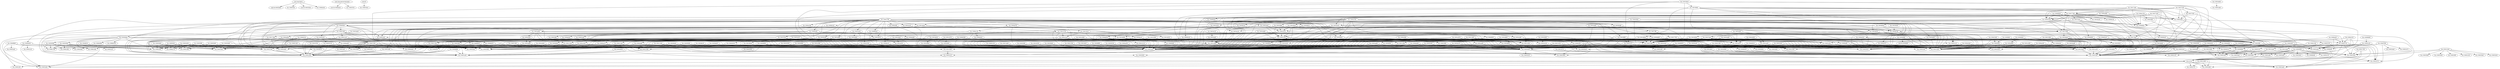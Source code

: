 digraph code {
  "0x1000282c" [label="sym.imp.fputs"];
  "0x1000282c" -> "0x10002840";
  "0x10002840" [label="unk.0x10002840"];
  "0x1000282c" -> "0x10002fc8";
  "0x10002fc8" [label="fcn.10002fc8"];
  "0x1000282c" -> "0x10002850";
  "0x10002850" [label="unk.0x10002850"];
  "0x1000282c" -> "0x1006dcb0";
  "0x1006dcb0" [label="fcn.1006dcb0"];
  "0x1006dea0" [label="sym.imp.getservbyname"];
  "0x1006dea0" -> "0x1006dee0";
  "0x1006dee0" [label="unk.0x1006dee0"];
  "0x1006dea0" -> "0x10002f20";
  "0x10002f20" [label="fcn.10002f20"];
  "0x10002ed0" [label="entry0"];
  "0x10002ed0" -> "0x100029c0";
  "0x100029c0" [label="fcn.100029c0"];
  "0x10051508" [label="sym.error"];
  "0x10051508" -> "0x10002b80";
  "0x10002b80" [label="fcn.10002b80"];
  "0x10051508" -> "0x10002c70";
  "0x10002c70" [label="fcn.10002c70"];
  "0x10051508" -> "0x10002cf0";
  "0x10002cf0" [label="fcn.10002cf0"];
  "0x10051508" -> "0x10002ab0";
  "0x10002ab0" [label="fcn.10002ab0"];
  "0x10051508" -> "0x10002bd0";
  "0x10002bd0" [label="fcn.10002bd0"];
  "0x100030d8" [label="fcn.100030d8"];
  "0x100030d8" -> "0x10002970";
  "0x10002970" [label="fcn.10002970"];
  "0x100030d8" -> "0x10051508";
  "0x10051508" [label="sym.error"];
  "0x10012a40" [label="fcn.10012a40"];
  "0x10012a40" -> "0x10002ba0";
  "0x10002ba0" [label="fcn.10002ba0"];
  "0x10012a40" -> "0x10002cb0";
  "0x10002cb0" [label="fcn.10002cb0"];
  "0x10012a40" -> "0x10051508";
  "0x10051508" [label="sym.error"];
  "0x10052188" [label="fcn.10052188"];
  "0x10052188" -> "0x10002c80";
  "0x10002c80" [label="fcn.10002c80"];
  "0x10052188" -> "0x10002a40";
  "0x10002a40" [label="fcn.10002a40"];
  "0x100039f8" [label="fcn.100039f8"];
  "0x100039f8" -> "0x10002970";
  "0x10002970" [label="fcn.10002970"];
  "0x100039f8" -> "0x10002ce0";
  "0x10002ce0" [label="fcn.10002ce0"];
  "0x100039f8" -> "0x10051aa8";
  "0x10051aa8" [label="fcn.10051aa8"];
  "0x100039f8" -> "0x10002cb0";
  "0x10002cb0" [label="fcn.10002cb0"];
  "0x100039f8" -> "0x10051508";
  "0x10051508" [label="sym.error"];
  "0x10005bb0" [label="fcn.10005bb0"];
  "0x10005bb0" -> "0x100029b0";
  "0x100029b0" [label="fcn.100029b0"];
  "0x10005bb0" -> "0x10005288";
  "0x10005288" [label="fcn.10005288"];
  "0x10005bb0" -> "0x10002ae0";
  "0x10002ae0" [label="fcn.10002ae0"];
  "0x100065c8" [label="fcn.100065c8"];
  "0x100065c8" -> "0x100039f8";
  "0x100039f8" [label="fcn.100039f8"];
  "0x100065c8" -> "0x10002ae0";
  "0x10002ae0" [label="fcn.10002ae0"];
  "0x100065c8" -> "0x10002990";
  "0x10002990" [label="fcn.10002990"];
  "0x100287a8" [label="fcn.100287a8"];
  "0x100287a8" -> "0x100039f8";
  "0x100039f8" [label="fcn.100039f8"];
  "0x100287a8" -> "0x10051aa8";
  "0x10051aa8" [label="fcn.10051aa8"];
  "0x100287a8" -> "0x10002ae0";
  "0x10002ae0" [label="fcn.10002ae0"];
  "0x100287a8" -> "0x1001de20";
  "0x1001de20" [label="fcn.1001de20"];
  "0x100287a8" -> "0x10053bc0";
  "0x10053bc0" [label="fcn.10053bc0"];
  "0x100287a8" -> "0x1004f6a0";
  "0x1004f6a0" [label="fcn.1004f6a0"];
  "0x100287a8" -> "0x10028430";
  "0x10028430" [label="fcn.10028430"];
  "0x100287a8" -> "0x100490c0";
  "0x100490c0" [label="fcn.100490c0"];
  "0x100287a8" -> "0x1001c848";
  "0x1001c848" [label="fcn.1001c848"];
  "0x100287a8" -> "0x10022068";
  "0x10022068" [label="fcn.10022068"];
  "0x10005150" [label="fcn.10005150"];
  "0x10005150" -> "0x10002ae0";
  "0x10002ae0" [label="fcn.10002ae0"];
  "0x10006398" [label="fcn.10006398"];
  "0x10006398" -> "0x100029b0";
  "0x100029b0" [label="fcn.100029b0"];
  "0x10006398" -> "0x100039f8";
  "0x100039f8" [label="fcn.100039f8"];
  "0x10006398" -> "0x10002ae0";
  "0x10002ae0" [label="fcn.10002ae0"];
  "0x100051d8" [label="fcn.100051d8"];
  "0x100051d8" -> "0x100029b0";
  "0x100029b0" [label="fcn.100029b0"];
  "0x100051d8" -> "0x10002ae0";
  "0x10002ae0" [label="fcn.10002ae0"];
  "0x10005fc0" [label="fcn.10005fc0"];
  "0x10005fc0" -> "0x100029b0";
  "0x100029b0" [label="fcn.100029b0"];
  "0x10005fc0" -> "0x10005288";
  "0x10005288" [label="fcn.10005288"];
  "0x10005fc0" -> "0x10002ae0";
  "0x10002ae0" [label="fcn.10002ae0"];
  "0x10005fc0" -> "0x1006d278";
  "0x1006d278" [label="fcn.1006d278"];
  "0x10005fc0" -> "0x1006cc98";
  "0x1006cc98" [label="fcn.1006cc98"];
  "0x10005fc0" -> "0x10052188";
  "0x10052188" [label="fcn.10052188"];
  "0x10005fc0" -> "0x10002990";
  "0x10002990" [label="fcn.10002990"];
  "0x100058d8" [label="fcn.100058d8"];
  "0x100058d8" -> "0x100029b0";
  "0x100029b0" [label="fcn.100029b0"];
  "0x100058d8" -> "0x10005288";
  "0x10005288" [label="fcn.10005288"];
  "0x100058d8" -> "0x10002ae0";
  "0x10002ae0" [label="fcn.10002ae0"];
  "0x100056d0" [label="fcn.100056d0"];
  "0x100056d0" -> "0x100029b0";
  "0x100029b0" [label="fcn.100029b0"];
  "0x100056d0" -> "0x10005288";
  "0x10005288" [label="fcn.10005288"];
  "0x100056d0" -> "0x1006d278";
  "0x1006d278" [label="fcn.1006d278"];
  "0x100056d0" -> "0x1006cc98";
  "0x1006cc98" [label="fcn.1006cc98"];
  "0x100056d0" -> "0x10002ae0";
  "0x10002ae0" [label="fcn.10002ae0"];
  "0x100056d0" -> "0x10052188";
  "0x10052188" [label="fcn.10052188"];
  "0x100056d0" -> "0x10002990";
  "0x10002990" [label="fcn.10002990"];
  "0x10005d58" [label="fcn.10005d58"];
  "0x10005d58" -> "0x100029b0";
  "0x100029b0" [label="fcn.100029b0"];
  "0x10005d58" -> "0x10005288";
  "0x10005288" [label="fcn.10005288"];
  "0x10005d58" -> "0x10002ae0";
  "0x10002ae0" [label="fcn.10002ae0"];
  "0x10005d58" -> "0x1006d278";
  "0x1006d278" [label="fcn.1006d278"];
  "0x10005d58" -> "0x1006cc98";
  "0x1006cc98" [label="fcn.1006cc98"];
  "0x10005d58" -> "0x10052188";
  "0x10052188" [label="fcn.10052188"];
  "0x10005d58" -> "0x10002990";
  "0x10002990" [label="fcn.10002990"];
  "0x100059f8" [label="fcn.100059f8"];
  "0x100059f8" -> "0x100029b0";
  "0x100029b0" [label="fcn.100029b0"];
  "0x100059f8" -> "0x10005288";
  "0x10005288" [label="fcn.10005288"];
  "0x100059f8" -> "0x1006d278";
  "0x1006d278" [label="fcn.1006d278"];
  "0x100059f8" -> "0x1006cc98";
  "0x1006cc98" [label="fcn.1006cc98"];
  "0x100059f8" -> "0x10002ae0";
  "0x10002ae0" [label="fcn.10002ae0"];
  "0x100059f8" -> "0x10052188";
  "0x10052188" [label="fcn.10052188"];
  "0x100059f8" -> "0x10002990";
  "0x10002990" [label="fcn.10002990"];
  "0x10006250" [label="fcn.10006250"];
  "0x10006250" -> "0x100029b0";
  "0x100029b0" [label="fcn.100029b0"];
  "0x10006250" -> "0x10005288";
  "0x10005288" [label="fcn.10005288"];
  "0x10006250" -> "0x100039f8";
  "0x100039f8" [label="fcn.100039f8"];
  "0x10006250" -> "0x10002ae0";
  "0x10002ae0" [label="fcn.10002ae0"];
  "0x10006250" -> "0x10052188";
  "0x10052188" [label="fcn.10052188"];
  "0x10006250" -> "0x10002990";
  "0x10002990" [label="fcn.10002990"];
  "0x100034d8" [label="fcn.100034d8"];
  "0x100034d8" -> "0x100030d8";
  "0x100030d8" [label="fcn.100030d8"];
  "0x100034d8" -> "0x10002ce0";
  "0x10002ce0" [label="fcn.10002ce0"];
  "0x100068a8" [label="fcn.100068a8"];
  "0x100068a8" -> "0x10002ae0";
  "0x10002ae0" [label="fcn.10002ae0"];
  "0x100068a8" -> "0x100065c8";
  "0x100065c8" [label="fcn.100065c8"];
  "0x100068a8" -> "0x100287a8";
  "0x100287a8" [label="fcn.100287a8"];
  "0x100068a8" -> "0x1004f6a0";
  "0x1004f6a0" [label="fcn.1004f6a0"];
  "0x100068a8" -> "0x100064a0";
  "0x100064a0" [label="fcn.100064a0"];
  "0x100068a8" -> "0x100039f8";
  "0x100039f8" [label="fcn.100039f8"];
  "0x100068a8" -> "0x100034d8";
  "0x100034d8" [label="fcn.100034d8"];
  "0x100177d8" [label="fcn.100177d8"];
  "0x100177d8" -> "0x10038950";
  "0x10038950" [label="fcn.10038950"];
  "0x100177d8" -> "0x10046690";
  "0x10046690" [label="fcn.10046690"];
  "0x100177d8" -> "0x1001c848";
  "0x1001c848" [label="fcn.1001c848"];
  "0x100177d8" -> "0x1002bc50";
  "0x1002bc50" [label="fcn.1002bc50"];
  "0x100177d8" -> "0x10016a30";
  "0x10016a30" [label="fcn.10016a30"];
  "0x100177d8" -> "0x1000a848";
  "0x1000a848" [label="fcn.1000a848"];
  "0x100177d8" -> "0x10022068";
  "0x10022068" [label="fcn.10022068"];
  "0x100177d8" -> "0x10012bc8";
  "0x10012bc8" [label="fcn.10012bc8"];
  "0x100177d8" -> "0x10009ce0";
  "0x10009ce0" [label="fcn.10009ce0"];
  "0x100177d8" -> "0x10008c38";
  "0x10008c38" [label="fcn.10008c38"];
  "0x100177d8" -> "0x10002ae0";
  "0x10002ae0" [label="fcn.10002ae0"];
  "0x100177d8" -> "0x1001de20";
  "0x1001de20" [label="fcn.1001de20"];
  "0x100177d8" -> "0x100287a8";
  "0x100287a8" [label="fcn.100287a8"];
  "0x100177d8" -> "0x100176a0";
  "0x100176a0" [label="fcn.100176a0"];
  "0x100177d8" -> "0x1004f6a0";
  "0x1004f6a0" [label="fcn.1004f6a0"];
  "0x100177d8" -> "0x10051aa8";
  "0x10051aa8" [label="fcn.10051aa8"];
  "0x100177d8" -> "0x10002b60";
  "0x10002b60" [label="fcn.10002b60"];
  "0x100177d8" -> "0x10038708";
  "0x10038708" [label="fcn.10038708"];
  "0x10038950" [label="fcn.10038950"];
  "0x10038950" -> "0x10002ae0";
  "0x10002ae0" [label="fcn.10002ae0"];
  "0x10038950" -> "0x10051aa8";
  "0x10051aa8" [label="fcn.10051aa8"];
  "0x10038950" -> "0x10002990";
  "0x10002990" [label="fcn.10002990"];
  "0x10038950" -> "0x10038708";
  "0x10038708" [label="fcn.10038708"];
  "0x10046690" [label="fcn.10046690"];
  "0x10046690" -> "0x10051aa8";
  "0x10051aa8" [label="fcn.10051aa8"];
  "0x10046690" -> "0x10002ae0";
  "0x10002ae0" [label="fcn.10002ae0"];
  "0x10046690" -> "0x100039f8";
  "0x100039f8" [label="fcn.100039f8"];
  "0x10046690" -> "0x100518e0";
  "0x100518e0" [label="fcn.100518e0"];
  "0x10046690" -> "0x10051ad8";
  "0x10051ad8" [label="fcn.10051ad8"];
  "0x1001c848" [label="fcn.1001c848"];
  "0x1001c848" -> "0x10002ae0";
  "0x10002ae0" [label="fcn.10002ae0"];
  "0x1001c848" -> "0x10003ee8";
  "0x10003ee8" [label="fcn.10003ee8"];
  "0x1001c848" -> "0x1001c4a8";
  "0x1001c4a8" [label="fcn.1001c4a8"];
  "0x1001c848" -> "0x10002a10";
  "0x10002a10" [label="fcn.10002a10"];
  "0x1001c848" -> "0x100518e0";
  "0x100518e0" [label="fcn.100518e0"];
  "0x1001c848" -> "0x10051aa8";
  "0x10051aa8" [label="fcn.10051aa8"];
  "0x1001c848" -> "0x10002990";
  "0x10002990" [label="fcn.10002990"];
  "0x1002bc50" [label="fcn.1002bc50"];
  "0x1002bc50" -> "0x10002ae0";
  "0x10002ae0" [label="fcn.10002ae0"];
  "0x1002bc50" -> "0x1001c848";
  "0x1001c848" [label="fcn.1001c848"];
  "0x1000a848" [label="fcn.1000a848"];
  "0x1000a848" -> "0x10009990";
  "0x10009990" [label="fcn.10009990"];
  "0x1000a848" -> "0x10009ea0";
  "0x10009ea0" [label="fcn.10009ea0"];
  "0x1000a848" -> "0x10002ae0";
  "0x10002ae0" [label="fcn.10002ae0"];
  "0x10022068" [label="fcn.10022068"];
  "0x10022068" -> "0x10002ae0";
  "0x10002ae0" [label="fcn.10002ae0"];
  "0x10022068" -> "0x10051aa8";
  "0x10051aa8" [label="fcn.10051aa8"];
  "0x10022068" -> "0x10020bb0";
  "0x10020bb0" [label="fcn.10020bb0"];
  "0x10022068" -> "0x10051ad8";
  "0x10051ad8" [label="fcn.10051ad8"];
  "0x10022068" -> "0x10020950";
  "0x10020950" [label="fcn.10020950"];
  "0x10022068" -> "0x10003720";
  "0x10003720" [label="fcn.10003720"];
  "0x10022068" -> "0x100039f8";
  "0x100039f8" [label="fcn.100039f8"];
  "0x10012bc8" [label="fcn.10012bc8"];
  "0x10012bc8" -> "0x10002ae0";
  "0x10002ae0" [label="fcn.10002ae0"];
  "0x10012bc8" -> "0x1004f6a0";
  "0x1004f6a0" [label="fcn.1004f6a0"];
  "0x10012bc8" -> "0x10003150";
  "0x10003150" [label="fcn.10003150"];
  "0x10012bc8" -> "0x10051aa8";
  "0x10051aa8" [label="fcn.10051aa8"];
  "0x10003150" [label="fcn.10003150"];
  "0x10003150" -> "0x100030d8";
  "0x100030d8" [label="fcn.100030d8"];
  "0x10003150" -> "0x10012a40";
  "0x10012a40" [label="fcn.10012a40"];
  "0x10003150" -> "0x10012aa8";
  "0x10012aa8" [label="fcn.10012aa8"];
  "0x10009ce0" [label="fcn.10009ce0"];
  "0x10009ce0" -> "0x10002ae0";
  "0x10002ae0" [label="fcn.10002ae0"];
  "0x10009ce0" -> "0x10009990";
  "0x10009990" [label="fcn.10009990"];
  "0x10009ce0" -> "0x100039f8";
  "0x100039f8" [label="fcn.100039f8"];
  "0x10009990" [label="fcn.10009990"];
  "0x10009990" -> "0x100030d8";
  "0x100030d8" [label="fcn.100030d8"];
  "0x10009990" -> "0x10002cb0";
  "0x10002cb0" [label="fcn.10002cb0"];
  "0x10009990" -> "0x10002ce0";
  "0x10002ce0" [label="fcn.10002ce0"];
  "0x10009990" -> "0x10002be0";
  "0x10002be0" [label="fcn.10002be0"];
  "0x10009990" -> "0x100029a0";
  "0x100029a0" [label="fcn.100029a0"];
  "0x10009990" -> "0x10002c20";
  "0x10002c20" [label="fcn.10002c20"];
  "0x10009990" -> "0x10002a80";
  "0x10002a80" [label="fcn.10002a80"];
  "0x1001de20" [label="fcn.1001de20"];
  "0x1001de20" -> "0x10002ae0";
  "0x10002ae0" [label="fcn.10002ae0"];
  "0x1001de20" -> "0x10002990";
  "0x10002990" [label="fcn.10002990"];
  "0x1001de20" -> "0x10003210";
  "0x10003210" [label="fcn.10003210"];
  "0x1001de20" -> "0x10051ef8";
  "0x10051ef8" [label="fcn.10051ef8"];
  "0x1001de20" -> "0x10002cb0";
  "0x10002cb0" [label="fcn.10002cb0"];
  "0x1001de20" -> "0x10002920";
  "0x10002920" [label="fcn.10002920"];
  "0x1001de20" -> "0x100551a0";
  "0x100551a0" [label="fcn.100551a0"];
  "0x1001de20" -> "0x10053510";
  "0x10053510" [label="fcn.10053510"];
  "0x1001de20" -> "0x10002a30";
  "0x10002a30" [label="fcn.10002a30"];
  "0x100176a0" [label="fcn.100176a0"];
  "0x100176a0" -> "0x100039f8";
  "0x100039f8" [label="fcn.100039f8"];
  "0x100176a0" -> "0x10002ae0";
  "0x10002ae0" [label="fcn.10002ae0"];
  "0x100176a0" -> "0x10051aa8";
  "0x10051aa8" [label="fcn.10051aa8"];
  "0x10038708" [label="fcn.10038708"];
  "0x10038708" -> "0x10002ae0";
  "0x10002ae0" [label="fcn.10002ae0"];
  "0x10038708" -> "0x10051aa8";
  "0x10051aa8" [label="fcn.10051aa8"];
  "0x10038708" -> "0x100374e0";
  "0x100374e0" [label="fcn.100374e0"];
  "0x10003c30" [label="fcn.10003c30"];
  "0x10003c30" -> "0x10002970";
  "0x10002970" [label="fcn.10002970"];
  "0x10003c30" -> "0x10002aa0";
  "0x10002aa0" [label="fcn.10002aa0"];
  "0x10003c30" -> "0x10002920";
  "0x10002920" [label="fcn.10002920"];
  "0x10003c30" -> "0x10002ba0";
  "0x10002ba0" [label="fcn.10002ba0"];
  "0x10003c30" -> "0x10051508";
  "0x10051508" [label="sym.error"];
  "0x10003ee8" [label="fcn.10003ee8"];
  "0x10003ee8" -> "0x100030d8";
  "0x100030d8" [label="fcn.100030d8"];
  "0x10003ee8" -> "0x10003000";
  "0x10003000" [label="fcn.10003000"];
  "0x10003ee8" -> "0x10002ce0";
  "0x10002ce0" [label="fcn.10002ce0"];
  "0x10003ee8" -> "0x10002b20";
  "0x10002b20" [label="fcn.10002b20"];
  "0x10003ee8" -> "0x10002960";
  "0x10002960" [label="fcn.10002960"];
  "0x10008b60" [label="fcn.10008b60"];
  "0x10008b60" -> "0x10003c30";
  "0x10003c30" [label="fcn.10003c30"];
  "0x10009f18" [label="fcn.10009f18"];
  "0x10009f18" -> "0x10002c80";
  "0x10002c80" [label="fcn.10002c80"];
  "0x10009f18" -> "0x100028a0";
  "0x100028a0" [label="fcn.100028a0"];
  "0x10009f18" -> "0x10002ae0";
  "0x10002ae0" [label="fcn.10002ae0"];
  "0x1000a008" [label="fcn.1000a008"];
  "0x1000a008" -> "0x10002c80";
  "0x10002c80" [label="fcn.10002c80"];
  "0x1000a008" -> "0x10009f18";
  "0x10009f18" [label="fcn.10009f18"];
  "0x10009ea0" [label="fcn.10009ea0"];
  "0x10009ea0" -> "0x10002cb0";
  "0x10002cb0" [label="fcn.10002cb0"];
  "0x1000a1a0" [label="fcn.1000a1a0"];
  "0x1000a1a0" -> "0x10051aa8";
  "0x10051aa8" [label="fcn.10051aa8"];
  "0x1000a1a0" -> "0x10002ae0";
  "0x10002ae0" [label="fcn.10002ae0"];
  "0x1000a1a0" -> "0x1000a008";
  "0x1000a008" [label="fcn.1000a008"];
  "0x1000a1a0" -> "0x10009990";
  "0x10009990" [label="fcn.10009990"];
  "0x1000a1a0" -> "0x1000a0c0";
  "0x1000a0c0" [label="fcn.1000a0c0"];
  "0x1000a1a0" -> "0x10002990";
  "0x10002990" [label="fcn.10002990"];
  "0x1000a1a0" -> "0x100028a0";
  "0x100028a0" [label="fcn.100028a0"];
  "0x100518e0" [label="fcn.100518e0"];
  "0x100518e0" -> "0x10002cb0";
  "0x10002cb0" [label="fcn.10002cb0"];
  "0x1000ad80" [label="fcn.1000ad80"];
  "0x1000ad80" -> "0x100287a8";
  "0x100287a8" [label="fcn.100287a8"];
  "0x1000ad80" -> "0x1004f6a0";
  "0x1004f6a0" [label="fcn.1004f6a0"];
  "0x1000ad80" -> "0x100034d8";
  "0x100034d8" [label="fcn.100034d8"];
  "0x1000ad80" -> "0x10002ae0";
  "0x10002ae0" [label="fcn.10002ae0"];
  "0x10003720" [label="fcn.10003720"];
  "0x10003720" -> "0x10002ba0";
  "0x10002ba0" [label="fcn.10002ba0"];
  "0x10003720" -> "0x10002aa0";
  "0x10002aa0" [label="fcn.10002aa0"];
  "0x10003720" -> "0x10002970";
  "0x10002970" [label="fcn.10002970"];
  "0x10003720" -> "0x10002920";
  "0x10002920" [label="fcn.10002920"];
  "0x10003720" -> "0x10051508";
  "0x10051508" [label="sym.error"];
  "0x1000bef0" [label="fcn.1000bef0"];
  "0x1000bef0" -> "0x10002cb0";
  "0x10002cb0" [label="fcn.10002cb0"];
  "0x1000bef0" -> "0x10002ab0";
  "0x10002ab0" [label="fcn.10002ab0"];
  "0x10051a28" [label="fcn.10051a28"];
  "0x10051a28" -> "0x10002cb0";
  "0x10002cb0" [label="fcn.10002cb0"];
  "0x10051ad8" [label="fcn.10051ad8"];
  "0x10051ad8" -> "0x10002ae0";
  "0x10002ae0" [label="fcn.10002ae0"];
  "0x10051ad8" -> "0x10009680";
  "0x10009680" [label="fcn.10009680"];
  "0x1000bcf0" [label="fcn.1000bcf0"];
  "0x1000bcf0" -> "0x10002aa0";
  "0x10002aa0" [label="fcn.10002aa0"];
  "0x1000bcf0" -> "0x10003720";
  "0x10003720" [label="fcn.10003720"];
  "0x1000bcf0" -> "0x10002cb0";
  "0x10002cb0" [label="fcn.10002cb0"];
  "0x1000c698" [label="fcn.1000c698"];
  "0x1000c698" -> "0x10051ad8";
  "0x10051ad8" [label="fcn.10051ad8"];
  "0x1000c698" -> "0x10002ae0";
  "0x10002ae0" [label="fcn.10002ae0"];
  "0x1000bdf8" [label="fcn.1000bdf8"];
  "0x1000bdf8" -> "0x10002aa0";
  "0x10002aa0" [label="fcn.10002aa0"];
  "0x1000bdf8" -> "0x10003ee8";
  "0x10003ee8" [label="fcn.10003ee8"];
  "0x1000bdf8" -> "0x10002cb0";
  "0x10002cb0" [label="fcn.10002cb0"];
  "0x1000c248" [label="fcn.1000c248"];
  "0x1000c248" -> "0x1000bef0";
  "0x1000bef0" [label="fcn.1000bef0"];
  "0x1000c248" -> "0x10002cb0";
  "0x10002cb0" [label="fcn.10002cb0"];
  "0x1000bba0" [label="fcn.1000bba0"];
  "0x1000bba0" -> "0x10002aa0";
  "0x10002aa0" [label="fcn.10002aa0"];
  "0x1000bba0" -> "0x10003ee8";
  "0x10003ee8" [label="fcn.10003ee8"];
  "0x1000bba0" -> "0x10002cb0";
  "0x10002cb0" [label="fcn.10002cb0"];
  "0x1000c520" [label="fcn.1000c520"];
  "0x1000c520" -> "0x10002aa0";
  "0x10002aa0" [label="fcn.10002aa0"];
  "0x1000c520" -> "0x1000bef0";
  "0x1000bef0" [label="fcn.1000bef0"];
  "0x1000c520" -> "0x10003720";
  "0x10003720" [label="fcn.10003720"];
  "0x1000c520" -> "0x10002cb0";
  "0x10002cb0" [label="fcn.10002cb0"];
  "0x1000c0e0" [label="fcn.1000c0e0"];
  "0x1000c0e0" -> "0x10002aa0";
  "0x10002aa0" [label="fcn.10002aa0"];
  "0x1000c0e0" -> "0x1000bef0";
  "0x1000bef0" [label="fcn.1000bef0"];
  "0x1000c0e0" -> "0x10003ee8";
  "0x10003ee8" [label="fcn.10003ee8"];
  "0x1000c0e0" -> "0x10002cb0";
  "0x10002cb0" [label="fcn.10002cb0"];
  "0x10052048" [label="fcn.10052048"];
  "0x10052048" -> "0x10002c80";
  "0x10002c80" [label="fcn.10002c80"];
  "0x10052048" -> "0x10002a40";
  "0x10002a40" [label="fcn.10002a40"];
  "0x10010550" [label="fcn.10010550"];
  "0x10010550" -> "0x10002ae0";
  "0x10002ae0" [label="fcn.10002ae0"];
  "0x10010550" -> "0x10003ee8";
  "0x10003ee8" [label="fcn.10003ee8"];
  "0x10010550" -> "0x10002990";
  "0x10002990" [label="fcn.10002990"];
  "0x10012ab0" [label="fcn.10012ab0"];
  "0x10012ab0" -> "0x10002ae0";
  "0x10002ae0" [label="fcn.10002ae0"];
  "0x10014118" [label="fcn.10014118"];
  "0x10014118" -> "0x10002ae0";
  "0x10002ae0" [label="fcn.10002ae0"];
  "0x100141c8" [label="fcn.100141c8"];
  "0x100141c8" -> "0x10014118";
  "0x10014118" [label="fcn.10014118"];
  "0x100141c8" -> "0x10002ae0";
  "0x10002ae0" [label="fcn.10002ae0"];
  "0x100141c8" -> "0x10002c80";
  "0x10002c80" [label="fcn.10002c80"];
  "0x100141c8" -> "0x10052048";
  "0x10052048" [label="fcn.10052048"];
  "0x100145c0" [label="fcn.100145c0"];
  "0x100145c0" -> "0x10014030";
  "0x10014030" [label="fcn.10014030"];
  "0x100145c0" -> "0x10051aa8";
  "0x10051aa8" [label="fcn.10051aa8"];
  "0x100145c0" -> "0x10002ae0";
  "0x10002ae0" [label="fcn.10002ae0"];
  "0x100145c0" -> "0x10002b60";
  "0x10002b60" [label="fcn.10002b60"];
  "0x100145c0" -> "0x100141c8";
  "0x100141c8" [label="fcn.100141c8"];
  "0x10014730" [label="fcn.10014730"];
  "0x10014730" -> "0x10014030";
  "0x10014030" [label="fcn.10014030"];
  "0x10014730" -> "0x10051aa8";
  "0x10051aa8" [label="fcn.10051aa8"];
  "0x10014730" -> "0x10002ae0";
  "0x10002ae0" [label="fcn.10002ae0"];
  "0x10014730" -> "0x10002c80";
  "0x10002c80" [label="fcn.10002c80"];
  "0x10014730" -> "0x100141c8";
  "0x100141c8" [label="fcn.100141c8"];
  "0x10014730" -> "0x10003ee8";
  "0x10003ee8" [label="fcn.10003ee8"];
  "0x10014730" -> "0x10052048";
  "0x10052048" [label="fcn.10052048"];
  "0x10017c60" [label="fcn.10017c60"];
  "0x10017c60" -> "0x100287a8";
  "0x100287a8" [label="fcn.100287a8"];
  "0x10017c60" -> "0x100177d8";
  "0x100177d8" [label="fcn.100177d8"];
  "0x10017c60" -> "0x100176a0";
  "0x100176a0" [label="fcn.100176a0"];
  "0x10017c60" -> "0x1004f6a0";
  "0x1004f6a0" [label="fcn.1004f6a0"];
  "0x10017c60" -> "0x100039f8";
  "0x100039f8" [label="fcn.100039f8"];
  "0x10017c60" -> "0x10002ae0";
  "0x10002ae0" [label="fcn.10002ae0"];
  "0x10017c60" -> "0x10051aa8";
  "0x10051aa8" [label="fcn.10051aa8"];
  "0x10017ee0" [label="fcn.10017ee0"];
  "0x10017ee0" -> "0x1004f6a0";
  "0x1004f6a0" [label="fcn.1004f6a0"];
  "0x10017ee0" -> "0x100039f8";
  "0x100039f8" [label="fcn.100039f8"];
  "0x10017ee0" -> "0x10002ae0";
  "0x10002ae0" [label="fcn.10002ae0"];
  "0x10017ee0" -> "0x100287a8";
  "0x100287a8" [label="fcn.100287a8"];
  "0x10017ee0" -> "0x100034d8";
  "0x100034d8" [label="fcn.100034d8"];
  "0x10018eb8" [label="fcn.10018eb8"];
  "0x10018eb8" -> "0x100518e0";
  "0x100518e0" [label="fcn.100518e0"];
  "0x10018eb8" -> "0x10051aa8";
  "0x10051aa8" [label="fcn.10051aa8"];
  "0x10028430" [label="fcn.10028430"];
  "0x10028430" -> "0x10051aa8";
  "0x10051aa8" [label="fcn.10051aa8"];
  "0x10028430" -> "0x10002ae0";
  "0x10002ae0" [label="fcn.10002ae0"];
  "0x10028430" -> "0x10010858";
  "0x10010858" [label="fcn.10010858"];
  "0x10018b08" [label="fcn.10018b08"];
  "0x10018b08" -> "0x10002ae0";
  "0x10002ae0" [label="fcn.10002ae0"];
  "0x10018b08" -> "0x10051aa8";
  "0x10051aa8" [label="fcn.10051aa8"];
  "0x10018b08" -> "0x10051ad8";
  "0x10051ad8" [label="fcn.10051ad8"];
  "0x10019060" [label="fcn.10019060"];
  "0x10019060" -> "0x100177d8";
  "0x100177d8" [label="fcn.100177d8"];
  "0x10019060" -> "0x10002ae0";
  "0x10002ae0" [label="fcn.10002ae0"];
  "0x10019060" -> "0x10022068";
  "0x10022068" [label="fcn.10022068"];
  "0x10019060" -> "0x1004f6a0";
  "0x1004f6a0" [label="fcn.1004f6a0"];
  "0x10019060" -> "0x10018eb8";
  "0x10018eb8" [label="fcn.10018eb8"];
  "0x10019060" -> "0x10028430";
  "0x10028430" [label="fcn.10028430"];
  "0x10019060" -> "0x100518e0";
  "0x100518e0" [label="fcn.100518e0"];
  "0x10019060" -> "0x10038708";
  "0x10038708" [label="fcn.10038708"];
  "0x10019060" -> "0x10018b08";
  "0x10018b08" [label="fcn.10018b08"];
  "0x10019060" -> "0x1001c848";
  "0x1001c848" [label="fcn.1001c848"];
  "0x10051288" [label="fcn.10051288"];
  "0x10051288" -> "0x10002a40";
  "0x10002a40" [label="fcn.10002a40"];
  "0x10051b70" [label="fcn.10051b70"];
  "0x10051b70" -> "0x10002ae0";
  "0x10002ae0" [label="fcn.10002ae0"];
  "0x10051b70" -> "0x10002c40";
  "0x10002c40" [label="fcn.10002c40"];
  "0x10019b40" [label="fcn.10019b40"];
  "0x10019b40" -> "0x10002930";
  "0x10002930" [label="fcn.10002930"];
  "0x10019b40" -> "0x10002ae0";
  "0x10002ae0" [label="fcn.10002ae0"];
  "0x100199a0" [label="fcn.100199a0"];
  "0x100199a0" -> "0x10002ae0";
  "0x10002ae0" [label="fcn.10002ae0"];
  "0x10019d30" [label="fcn.10019d30"];
  "0x10019d30" -> "0x10002ae0";
  "0x10002ae0" [label="fcn.10002ae0"];
  "0x10019d30" -> "0x10019b40";
  "0x10019b40" [label="fcn.10019b40"];
  "0x10019d30" -> "0x100199a0";
  "0x100199a0" [label="fcn.100199a0"];
  "0x10051870" [label="fcn.10051870"];
  "0x10051870" -> "0x10002cb0";
  "0x10002cb0" [label="fcn.10002cb0"];
  "0x10051358" [label="fcn.10051358"];
  "0x10051358" -> "0x10002ae0";
  "0x10002ae0" [label="fcn.10002ae0"];
  "0x10051358" -> "0x10002990";
  "0x10002990" [label="fcn.10002990"];
  "0x1001a8c0" [label="fcn.1001a8c0"];
  "0x1001a8c0" -> "0x10002cb0";
  "0x10002cb0" [label="fcn.10002cb0"];
  "0x100035c0" [label="fcn.100035c0"];
  "0x100035c0" -> "0x100030d8";
  "0x100030d8" [label="fcn.100030d8"];
  "0x100035c0" -> "0x10002cb0";
  "0x10002cb0" [label="fcn.10002cb0"];
  "0x100035c0" -> "0x10002ce0";
  "0x10002ce0" [label="fcn.10002ce0"];
  "0x10003670" [label="fcn.10003670"];
  "0x10003670" -> "0x100030d8";
  "0x100030d8" [label="fcn.100030d8"];
  "0x10003670" -> "0x10002cb0";
  "0x10002cb0" [label="fcn.10002cb0"];
  "0x10003670" -> "0x10002ce0";
  "0x10002ce0" [label="fcn.10002ce0"];
  "0x10035f48" [label="fcn.10035f48"];
  "0x10035f48" -> "0x10002ae0";
  "0x10002ae0" [label="fcn.10002ae0"];
  "0x1001bf50" [label="fcn.1001bf50"];
  "0x1001bf50" -> "0x10002ae0";
  "0x10002ae0" [label="fcn.10002ae0"];
  "0x1001a978" [label="fcn.1001a978"];
  "0x1001a978" -> "0x10051aa8";
  "0x10051aa8" [label="fcn.10051aa8"];
  "0x1001a978" -> "0x10002ae0";
  "0x10002ae0" [label="fcn.10002ae0"];
  "0x1001a978" -> "0x1001c848";
  "0x1001c848" [label="fcn.1001c848"];
  "0x1001a978" -> "0x1001c2d0";
  "0x1001c2d0" [label="fcn.1001c2d0"];
  "0x1001a978" -> "0x10002b60";
  "0x10002b60" [label="fcn.10002b60"];
  "0x1001a978" -> "0x1001c358";
  "0x1001c358" [label="fcn.1001c358"];
  "0x1001a978" -> "0x10051ad8";
  "0x10051ad8" [label="fcn.10051ad8"];
  "0x1001b5a0" [label="fcn.1001b5a0"];
  "0x1001b5a0" -> "0x10002ae0";
  "0x10002ae0" [label="fcn.10002ae0"];
  "0x1001b5a0" -> "0x1001c2d0";
  "0x1001c2d0" [label="fcn.1001c2d0"];
  "0x1004a100" [label="fcn.1004a100"];
  "0x1004a100" -> "0x10003670";
  "0x10003670" [label="fcn.10003670"];
  "0x1004a100" -> "0x10002ae0";
  "0x10002ae0" [label="fcn.10002ae0"];
  "0x1004a100" -> "0x10002920";
  "0x10002920" [label="fcn.10002920"];
  "0x1004a100" -> "0x10002970";
  "0x10002970" [label="fcn.10002970"];
  "0x1004a100" -> "0x1002ec88";
  "0x1002ec88" [label="fcn.1002ec88"];
  "0x1004a100" -> "0x10003ee8";
  "0x10003ee8" [label="fcn.10003ee8"];
  "0x1004a100" -> "0x10002c80";
  "0x10002c80" [label="fcn.10002c80"];
  "0x1004a100" -> "0x100283d8";
  "0x100283d8" [label="fcn.100283d8"];
  "0x1004a100" -> "0x10002b60";
  "0x10002b60" [label="fcn.10002b60"];
  "0x1004a100" -> "0x1001c380";
  "0x1001c380" [label="fcn.1001c380"];
  "0x1004a100" -> "0x1001c2d0";
  "0x1001c2d0" [label="fcn.1001c2d0"];
  "0x1004a100" -> "0x1001c358";
  "0x1001c358" [label="fcn.1001c358"];
  "0x1004a100" -> "0x1004b830";
  "0x1004b830" [label="fcn.1004b830"];
  "0x1004a100" -> "0x1000e050";
  "0x1000e050" [label="fcn.1000e050"];
  "0x1004a100" -> "0x1002db00";
  "0x1002db00" [label="fcn.1002db00"];
  "0x1004a100" -> "0x10039520";
  "0x10039520" [label="fcn.10039520"];
  "0x1004a100" -> "0x10053fd8";
  "0x10053fd8" [label="fcn.10053fd8"];
  "0x1004a100" -> "0x1000b2c0";
  "0x1000b2c0" [label="fcn.1000b2c0"];
  "0x1004a100" -> "0x10014ee8";
  "0x10014ee8" [label="fcn.10014ee8"];
  "0x1004a100" -> "0x1002c020";
  "0x1002c020" [label="fcn.1002c020"];
  "0x1004a100" -> "0x10051508";
  "0x10051508" [label="sym.error"];
  "0x10016200" [label="fcn.10016200"];
  "0x10016200" -> "0x10002ae0";
  "0x10002ae0" [label="fcn.10002ae0"];
  "0x1001c078" [label="fcn.1001c078"];
  "0x1001c078" -> "0x10002ae0";
  "0x10002ae0" [label="fcn.10002ae0"];
  "0x1001c078" -> "0x10051aa8";
  "0x10051aa8" [label="fcn.10051aa8"];
  "0x1001c078" -> "0x1001bf50";
  "0x1001bf50" [label="fcn.1001bf50"];
  "0x1004c798" [label="fcn.1004c798"];
  "0x1004c798" -> "0x1004c670";
  "0x1004c670" [label="fcn.1004c670"];
  "0x1004c798" -> "0x10002ae0";
  "0x10002ae0" [label="fcn.10002ae0"];
  "0x1004c798" -> "0x1002ec88";
  "0x1002ec88" [label="fcn.1002ec88"];
  "0x1004c798" -> "0x10002b60";
  "0x10002b60" [label="fcn.10002b60"];
  "0x1004c798" -> "0x1000a978";
  "0x1000a978" [label="fcn.1000a978"];
  "0x1004c798" -> "0x10049e10";
  "0x10049e10" [label="fcn.10049e10"];
  "0x1004c798" -> "0x10014ee8";
  "0x10014ee8" [label="fcn.10014ee8"];
  "0x1004c798" -> "0x1001c380";
  "0x1001c380" [label="fcn.1001c380"];
  "0x1004c798" -> "0x1001c2d0";
  "0x1001c2d0" [label="fcn.1001c2d0"];
  "0x1004c798" -> "0x1002db00";
  "0x1002db00" [label="fcn.1002db00"];
  "0x1004c798" -> "0x1004bd50";
  "0x1004bd50" [label="fcn.1004bd50"];
  "0x1004c798" -> "0x1000f000";
  "0x1000f000" [label="fcn.1000f000"];
  "0x1004c798" -> "0x1004ba60";
  "0x1004ba60" [label="fcn.1004ba60"];
  "0x1004c798" -> "0x1003ba10";
  "0x1003ba10" [label="fcn.1003ba10"];
  "0x1004c798" -> "0x1001e678";
  "0x1001e678" [label="fcn.1001e678"];
  "0x1004c798" -> "0x100085a0";
  "0x100085a0" [label="fcn.100085a0"];
  "0x1004c798" -> "0x1001ec58";
  "0x1001ec58" [label="fcn.1001ec58"];
  "0x1004c798" -> "0x100483b0";
  "0x100483b0" [label="fcn.100483b0"];
  "0x1004c798" -> "0x10045b20";
  "0x10045b20" [label="fcn.10045b20"];
  "0x1004c798" -> "0x100261f0";
  "0x100261f0" [label="fcn.100261f0"];
  "0x1004c798" -> "0x100306a8";
  "0x100306a8" [label="fcn.100306a8"];
  "0x1004c798" -> "0x10034540";
  "0x10034540" [label="fcn.10034540"];
  "0x1004c798" -> "0x1004e188";
  "0x1004e188" [label="fcn.1004e188"];
  "0x1004c798" -> "0x10043238";
  "0x10043238" [label="fcn.10043238"];
  "0x1004c798" -> "0x1004ec60";
  "0x1004ec60" [label="fcn.1004ec60"];
  "0x1004c798" -> "0x1004c4f0";
  "0x1004c4f0" [label="fcn.1004c4f0"];
  "0x1004c798" -> "0x10053ee0";
  "0x10053ee0" [label="fcn.10053ee0"];
  "0x1004c798" -> "0x10052e20";
  "0x10052e20" [label="fcn.10052e20"];
  "0x1004c798" -> "0x10026610";
  "0x10026610" [label="fcn.10026610"];
  "0x1004c798" -> "0x10028e90";
  "0x10028e90" [label="fcn.10028e90"];
  "0x1004c798" -> "0x1000b440";
  "0x1000b440" [label="fcn.1000b440"];
  "0x1004c798" -> "0x10029f90";
  "0x10029f90" [label="fcn.10029f90"];
  "0x1004c798" -> "0x100310c0";
  "0x100310c0" [label="fcn.100310c0"];
  "0x1004c798" -> "0x100283d8";
  "0x100283d8" [label="fcn.100283d8"];
  "0x1004c798" -> "0x1002ad00";
  "0x1002ad00" [label="fcn.1002ad00"];
  "0x1004c798" -> "0x1001a660";
  "0x1001a660" [label="fcn.1001a660"];
  "0x1004c798" -> "0x1003b6d8";
  "0x1003b6d8" [label="fcn.1003b6d8"];
  "0x10011df0" [label="fcn.10011df0"];
  "0x10011df0" -> "0x10003ee8";
  "0x10003ee8" [label="fcn.10003ee8"];
  "0x10011df0" -> "0x10002ae0";
  "0x10002ae0" [label="fcn.10002ae0"];
  "0x10011df0" -> "0x10002a30";
  "0x10002a30" [label="fcn.10002a30"];
  "0x10011df0" -> "0x1001c380";
  "0x1001c380" [label="fcn.1001c380"];
  "0x10011df0" -> "0x1001c2d0";
  "0x1001c2d0" [label="fcn.1001c2d0"];
  "0x10011df0" -> "0x1001c358";
  "0x1001c358" [label="fcn.1001c358"];
  "0x10011df0" -> "0x10002990";
  "0x10002990" [label="fcn.10002990"];
  "0x1003df48" [label="fcn.1003df48"];
  "0x1003df48" -> "0x10051aa8";
  "0x10051aa8" [label="fcn.10051aa8"];
  "0x1003df48" -> "0x10002ae0";
  "0x10002ae0" [label="fcn.10002ae0"];
  "0x1003df48" -> "0x10051ad8";
  "0x10051ad8" [label="fcn.10051ad8"];
  "0x1003df48" -> "0x100518e0";
  "0x100518e0" [label="fcn.100518e0"];
  "0x1003df48" -> "0x1003bfd0";
  "0x1003bfd0" [label="unk.0x1003bfd0"];
  "0x1001a590" [label="fcn.1001a590"];
  "0x1001a590" -> "0x10002ae0";
  "0x10002ae0" [label="fcn.10002ae0"];
  "0x1001a590" -> "0x100518e0";
  "0x100518e0" [label="fcn.100518e0"];
  "0x1001a590" -> "0x10051aa8";
  "0x10051aa8" [label="fcn.10051aa8"];
  "0x10017580" [label="fcn.10017580"];
  "0x10017580" -> "0x10002b60";
  "0x10002b60" [label="fcn.10002b60"];
  "0x10007c90" [label="fcn.10007c90"];
  "0x10007c90" -> "0x10002ae0";
  "0x10002ae0" [label="fcn.10002ae0"];
  "0x10007c90" -> "0x10002b60";
  "0x10002b60" [label="fcn.10002b60"];
  "0x1002ba70" [label="fcn.1002ba70"];
  "0x1002ba70" -> "0x10002b60";
  "0x10002b60" [label="fcn.10002b60"];
  "0x1002ba70" -> "0x10003ee8";
  "0x10003ee8" [label="fcn.10003ee8"];
  "0x1002ba70" -> "0x10002ae0";
  "0x10002ae0" [label="fcn.10002ae0"];
  "0x1002ba70" -> "0x1001c2d0";
  "0x1001c2d0" [label="fcn.1001c2d0"];
  "0x10016a80" [label="fcn.10016a80"];
  "0x10016a80" -> "0x10051aa8";
  "0x10051aa8" [label="fcn.10051aa8"];
  "0x10016a80" -> "0x10002ae0";
  "0x10002ae0" [label="fcn.10002ae0"];
  "0x10016a80" -> "0x10051ad8";
  "0x10051ad8" [label="fcn.10051ad8"];
  "0x10016a80" -> "0x10002aa0";
  "0x10002aa0" [label="fcn.10002aa0"];
  "0x10016a80" -> "0x10003ee8";
  "0x10003ee8" [label="fcn.10003ee8"];
  "0x10031908" [label="fcn.10031908"];
  "0x10031908" -> "0x10051aa8";
  "0x10051aa8" [label="fcn.10051aa8"];
  "0x10031908" -> "0x10002ae0";
  "0x10002ae0" [label="fcn.10002ae0"];
  "0x10031908" -> "0x10003ee8";
  "0x10003ee8" [label="fcn.10003ee8"];
  "0x10031908" -> "0x100512e8";
  "0x100512e8" [label="fcn.100512e8"];
  "0x10034ac8" [label="fcn.10034ac8"];
  "0x10034ac8" -> "0x10051aa8";
  "0x10051aa8" [label="fcn.10051aa8"];
  "0x10034ac8" -> "0x10002ae0";
  "0x10002ae0" [label="fcn.10002ae0"];
  "0x10034ac8" -> "0x1001c2d0";
  "0x1001c2d0" [label="fcn.1001c2d0"];
  "0x1001d440" [label="fcn.1001d440"];
  "0x1001d440" -> "0x10002ae0";
  "0x10002ae0" [label="fcn.10002ae0"];
  "0x1001d440" -> "0x10002b60";
  "0x10002b60" [label="fcn.10002b60"];
  "0x1004dc60" [label="fcn.1004dc60"];
  "0x1004dc60" -> "0x10051aa8";
  "0x10051aa8" [label="fcn.10051aa8"];
  "0x1004dc60" -> "0x10002ae0";
  "0x10002ae0" [label="fcn.10002ae0"];
  "0x1004dc60" -> "0x10002990";
  "0x10002990" [label="fcn.10002990"];
  "0x1004dc60" -> "0x10052048";
  "0x10052048" [label="fcn.10052048"];
  "0x1004dc60" -> "0x10003ee8";
  "0x10003ee8" [label="fcn.10003ee8"];
  "0x1004dc60" -> "0x1001c2d0";
  "0x1001c2d0" [label="fcn.1001c2d0"];
  "0x100335d0" [label="fcn.100335d0"];
  "0x100335d0" -> "0x10003670";
  "0x10003670" [label="fcn.10003670"];
  "0x100335d0" -> "0x10002ae0";
  "0x10002ae0" [label="fcn.10002ae0"];
  "0x100335d0" -> "0x10002b60";
  "0x10002b60" [label="fcn.10002b60"];
  "0x100335d0" -> "0x10003ee8";
  "0x10003ee8" [label="fcn.10003ee8"];
  "0x100450b0" [label="fcn.100450b0"];
  "0x100450b0" -> "0x10003ee8";
  "0x10003ee8" [label="fcn.10003ee8"];
  "0x100450b0" -> "0x10002ae0";
  "0x10002ae0" [label="fcn.10002ae0"];
  "0x100450b0" -> "0x10002a30";
  "0x10002a30" [label="fcn.10002a30"];
  "0x100450b0" -> "0x10002990";
  "0x10002990" [label="fcn.10002990"];
  "0x100450b0" -> "0x1004f6a0";
  "0x1004f6a0" [label="fcn.1004f6a0"];
  "0x1001c4a8" [label="fcn.1001c4a8"];
  "0x1001c4a8" -> "0x10002a10";
  "0x10002a10" [label="fcn.10002a10"];
  "0x10003210" [label="fcn.10003210"];
  "0x10003210" -> "0x100030d8";
  "0x100030d8" [label="fcn.100030d8"];
  "0x10003210" -> "0x10002ce0";
  "0x10002ce0" [label="fcn.10002ce0"];
  "0x10051ef8" [label="fcn.10051ef8"];
  "0x10051ef8" -> "0x10002c80";
  "0x10002c80" [label="fcn.10002c80"];
  "0x10051ef8" -> "0x10002a40";
  "0x10002a40" [label="fcn.10002a40"];
  "0x1001e020" [label="fcn.1001e020"];
  "0x1001e020" -> "0x10002ae0";
  "0x10002ae0" [label="fcn.10002ae0"];
  "0x1001e2c8" [label="fcn.1001e2c8"];
  "0x1001e2c8" -> "0x100029b0";
  "0x100029b0" [label="fcn.100029b0"];
  "0x1001e2c8" -> "0x10002920";
  "0x10002920" [label="fcn.10002920"];
  "0x1001e3b8" [label="fcn.1001e3b8"];
  "0x1001e3b8" -> "0x10002990";
  "0x10002990" [label="fcn.10002990"];
  "0x1001e3b8" -> "0x10002ae0";
  "0x10002ae0" [label="fcn.10002ae0"];
  "0x1001e3b8" -> "0x10002cb0";
  "0x10002cb0" [label="fcn.10002cb0"];
  "0x1001d400" [label="fcn.1001d400"];
  "0x1001d400" -> "0x1001c4a8";
  "0x1001c4a8" [label="fcn.1001c4a8"];
  "0x1001e678" [label="fcn.1001e678"];
  "0x1001e678" -> "0x10002ae0";
  "0x10002ae0" [label="fcn.10002ae0"];
  "0x1001e678" -> "0x10002990";
  "0x10002990" [label="fcn.10002990"];
  "0x1001e678" -> "0x10002920";
  "0x10002920" [label="fcn.10002920"];
  "0x1001e678" -> "0x100029b0";
  "0x100029b0" [label="fcn.100029b0"];
  "0x1001e678" -> "0x1001e2c8";
  "0x1001e2c8" [label="fcn.1001e2c8"];
  "0x1001e678" -> "0x10002cb0";
  "0x10002cb0" [label="fcn.10002cb0"];
  "0x1001e678" -> "0x1001e020";
  "0x1001e020" [label="fcn.1001e020"];
  "0x1001e0e0" [label="fcn.1001e0e0"];
  "0x1001e0e0" -> "0x10002990";
  "0x10002990" [label="fcn.10002990"];
  "0x1001e0e0" -> "0x10002ae0";
  "0x10002ae0" [label="fcn.10002ae0"];
  "0x1001e0e0" -> "0x1001e020";
  "0x1001e020" [label="fcn.1001e020"];
  "0x10020bb0" [label="fcn.10020bb0"];
  "0x10020bb0" -> "0x10002ae0";
  "0x10002ae0" [label="fcn.10002ae0"];
  "0x10020bb0" -> "0x10051aa8";
  "0x10051aa8" [label="fcn.10051aa8"];
  "0x10020bb0" -> "0x100518e0";
  "0x100518e0" [label="fcn.100518e0"];
  "0x10020bb0" -> "0x10003720";
  "0x10003720" [label="fcn.10003720"];
  "0x10020bb0" -> "0x10002b60";
  "0x10002b60" [label="fcn.10002b60"];
  "0x10020bb0" -> "0x10051ad8";
  "0x10051ad8" [label="fcn.10051ad8"];
  "0x10020bb0" -> "0x10020950";
  "0x10020950" [label="fcn.10020950"];
  "0x10020bb0" -> "0x10020bb0";
  "0x10020bb0" [label="fcn.10020bb0"];
  "0x10021808" [label="fcn.10021808"];
  "0x10021808" -> "0x10002cb0";
  "0x10002cb0" [label="fcn.10002cb0"];
  "0x10021808" -> "0x10002ab0";
  "0x10002ab0" [label="fcn.10002ab0"];
  "0x100209e8" [label="fcn.100209e8"];
  "0x100209e8" -> "0x10002ae0";
  "0x10002ae0" [label="fcn.10002ae0"];
  "0x10020ad8" [label="fcn.10020ad8"];
  "0x10020ad8" -> "0x10051aa8";
  "0x10051aa8" [label="fcn.10051aa8"];
  "0x10020ad8" -> "0x10002ae0";
  "0x10002ae0" [label="fcn.10002ae0"];
  "0x10020ad8" -> "0x100518e0";
  "0x100518e0" [label="fcn.100518e0"];
  "0x10021420" [label="fcn.10021420"];
  "0x10021420" -> "0x10002aa0";
  "0x10002aa0" [label="fcn.10002aa0"];
  "0x10021420" -> "0x10003ee8";
  "0x10003ee8" [label="fcn.10003ee8"];
  "0x10021420" -> "0x10002ae0";
  "0x10002ae0" [label="fcn.10002ae0"];
  "0x10021990" [label="fcn.10021990"];
  "0x10021990" -> "0x10021808";
  "0x10021808" [label="fcn.10021808"];
  "0x10021990" -> "0x10002ae0";
  "0x10002ae0" [label="fcn.10002ae0"];
  "0x10021990" -> "0x10002cb0";
  "0x10002cb0" [label="fcn.10002cb0"];
  "0x10021990" -> "0x10051aa8";
  "0x10051aa8" [label="fcn.10051aa8"];
  "0x10021990" -> "0x10051ad8";
  "0x10051ad8" [label="fcn.10051ad8"];
  "0x10024af0" [label="fcn.10024af0"];
  "0x10024af0" -> "0x1001c848";
  "0x1001c848" [label="fcn.1001c848"];
  "0x10024c20" [label="fcn.10024c20"];
  "0x10024c20" -> "0x10002ae0";
  "0x10002ae0" [label="fcn.10002ae0"];
  "0x10024c20" -> "0x10024af0";
  "0x10024af0" [label="fcn.10024af0"];
  "0x10024c20" -> "0x10051aa8";
  "0x10051aa8" [label="fcn.10051aa8"];
  "0x10024b40" [label="fcn.10024b40"];
  "0x10024b40" -> "0x10038708";
  "0x10038708" [label="fcn.10038708"];
  "0x1000ac00" [label="fcn.1000ac00"];
  "0x1000ac00" -> "0x10051aa8";
  "0x10051aa8" [label="fcn.10051aa8"];
  "0x1000ac00" -> "0x10002ae0";
  "0x10002ae0" [label="fcn.10002ae0"];
  "0x1000ac00" -> "0x100518e0";
  "0x100518e0" [label="fcn.100518e0"];
  "0x100194c0" [label="fcn.100194c0"];
  "0x100194c0" -> "0x100518e0";
  "0x100518e0" [label="fcn.100518e0"];
  "0x100194c0" -> "0x10002ae0";
  "0x10002ae0" [label="fcn.10002ae0"];
  "0x100194c0" -> "0x10051ad8";
  "0x10051ad8" [label="fcn.10051ad8"];
  "0x100194c0" -> "0x10019060";
  "0x10019060" [label="fcn.10019060"];
  "0x100194c0" -> "0x10051aa8";
  "0x10051aa8" [label="fcn.10051aa8"];
  "0x100194c0" -> "0x10051288";
  "0x10051288" [label="fcn.10051288"];
  "0x100194c0" -> "0x10051b70";
  "0x10051b70" [label="fcn.10051b70"];
  "0x10010e60" [label="fcn.10010e60"];
  "0x10010e60" -> "0x1002bc50";
  "0x1002bc50" [label="fcn.1002bc50"];
  "0x10010e60" -> "0x10002ae0";
  "0x10002ae0" [label="fcn.10002ae0"];
  "0x10010e60" -> "0x10051ad8";
  "0x10051ad8" [label="fcn.10051ad8"];
  "0x10010e60" -> "0x10022068";
  "0x10022068" [label="fcn.10022068"];
  "0x10010e60" -> "0x1001c848";
  "0x1001c848" [label="fcn.1001c848"];
  "0x10010e60" -> "0x10051aa8";
  "0x10051aa8" [label="fcn.10051aa8"];
  "0x10010e60" -> "0x10003ee8";
  "0x10003ee8" [label="fcn.10003ee8"];
  "0x10026010" [label="fcn.10026010"];
  "0x10026010" -> "0x10002a40";
  "0x10002a40" [label="fcn.10002a40"];
  "0x10026010" -> "0x10002c80";
  "0x10002c80" [label="fcn.10002c80"];
  "0x10026128" [label="fcn.10026128"];
  "0x10026128" -> "0x10026010";
  "0x10026010" [label="fcn.10026010"];
  "0x10026128" -> "0x10002c80";
  "0x10002c80" [label="fcn.10002c80"];
  "0x10026128" -> "0x100028a0";
  "0x100028a0" [label="fcn.100028a0"];
  "0x10027330" [label="fcn.10027330"];
  "0x10027330" -> "0x100039f8";
  "0x100039f8" [label="fcn.100039f8"];
  "0x10027330" -> "0x100034d8";
  "0x100034d8" [label="fcn.100034d8"];
  "0x10027430" [label="fcn.10027430"];
  "0x10027430" -> "0x100287a8";
  "0x100287a8" [label="fcn.100287a8"];
  "0x10027430" -> "0x100034d8";
  "0x100034d8" [label="fcn.100034d8"];
  "0x10027430" -> "0x10002ae0";
  "0x10002ae0" [label="fcn.10002ae0"];
  "0x10027430" -> "0x100177d8";
  "0x100177d8" [label="fcn.100177d8"];
  "0x10027430" -> "0x1004f6a0";
  "0x1004f6a0" [label="fcn.1004f6a0"];
  "0x10027430" -> "0x100039f8";
  "0x100039f8" [label="fcn.100039f8"];
  "0x10027430" -> "0x10051aa8";
  "0x10051aa8" [label="fcn.10051aa8"];
  "0x10027430" -> "0x10027330";
  "0x10027330" [label="fcn.10027330"];
  "0x10027700" [label="fcn.10027700"];
  "0x10027700" -> "0x10051aa8";
  "0x10051aa8" [label="fcn.10051aa8"];
  "0x10027700" -> "0x10002ae0";
  "0x10002ae0" [label="fcn.10002ae0"];
  "0x10027700" -> "0x10003ee8";
  "0x10003ee8" [label="fcn.10003ee8"];
  "0x10027700" -> "0x10051ad8";
  "0x10051ad8" [label="fcn.10051ad8"];
  "0x10027700" -> "0x1000bdf8";
  "0x1000bdf8" [label="fcn.1000bdf8"];
  "0x10027700" -> "0x10051288";
  "0x10051288" [label="fcn.10051288"];
  "0x10027700" -> "0x100518e0";
  "0x100518e0" [label="fcn.100518e0"];
  "0x10027ff8" [label="fcn.10027ff8"];
  "0x10027ff8" -> "0x10002ae0";
  "0x10002ae0" [label="fcn.10002ae0"];
  "0x10027ff8" -> "0x10003ee8";
  "0x10003ee8" [label="fcn.10003ee8"];
  "0x10027ff8" -> "0x10051ad8";
  "0x10051ad8" [label="fcn.10051ad8"];
  "0x10027ff8" -> "0x10051aa8";
  "0x10051aa8" [label="fcn.10051aa8"];
  "0x10027ff8" -> "0x10027700";
  "0x10027700" [label="fcn.10027700"];
  "0x10010858" [label="fcn.10010858"];
  "0x10010858" -> "0x10002ae0";
  "0x10002ae0" [label="fcn.10002ae0"];
  "0x10010858" -> "0x10051aa8";
  "0x10051aa8" [label="fcn.10051aa8"];
  "0x10010858" -> "0x10051ad8";
  "0x10051ad8" [label="fcn.10051ad8"];
  "0x1004c128" [label="fcn.1004c128"];
  "0x1004c128" -> "0x10002ae0";
  "0x10002ae0" [label="fcn.10002ae0"];
  "0x1004c128" -> "0x1004f6a0";
  "0x1004f6a0" [label="fcn.1004f6a0"];
  "0x1004c128" -> "0x1004c080";
  "0x1004c080" [label="fcn.1004c080"];
  "0x1004c128" -> "0x100287a8";
  "0x100287a8" [label="fcn.100287a8"];
  "0x1004c128" -> "0x100034d8";
  "0x100034d8" [label="fcn.100034d8"];
  "0x1004c080" [label="fcn.1004c080"];
  "0x1004c080" -> "0x100039f8";
  "0x100039f8" [label="fcn.100039f8"];
  "0x100490c0" [label="fcn.100490c0"];
  "0x100490c0" -> "0x100518e0";
  "0x100518e0" [label="fcn.100518e0"];
  "0x100490c0" -> "0x10002ae0";
  "0x10002ae0" [label="fcn.10002ae0"];
  "0x100490c0" -> "0x10048e30";
  "0x10048e30" [label="fcn.10048e30"];
  "0x100490c0" -> "0x1006c848";
  "0x1006c848" [label="fcn.1006c848"];
  "0x100490c0" -> "0x1006c3b8";
  "0x1006c3b8" [label="fcn.1006c3b8"];
  "0x100490c0" -> "0x1006c7d8";
  "0x1006c7d8" [label="fcn.1006c7d8"];
  "0x100490c0" -> "0x10051aa8";
  "0x10051aa8" [label="fcn.10051aa8"];
  "0x10053bc0" [label="fcn.10053bc0"];
  "0x10053bc0" -> "0x10002ae0";
  "0x10002ae0" [label="fcn.10002ae0"];
  "0x10053bc0" -> "0x100551a0";
  "0x100551a0" [label="fcn.100551a0"];
  "0x10053bc0" -> "0x10002920";
  "0x10002920" [label="fcn.10002920"];
  "0x10053bc0" -> "0x10053510";
  "0x10053510" [label="fcn.10053510"];
  "0x10053bc0" -> "0x10002990";
  "0x10002990" [label="fcn.10002990"];
  "0x1002abd8" [label="fcn.1002abd8"];
  "0x1002abd8" -> "0x10002990";
  "0x10002990" [label="fcn.10002990"];
  "0x1002abd8" -> "0x10051288";
  "0x10051288" [label="fcn.10051288"];
  "0x1002aca0" [label="fcn.1002aca0"];
  "0x1002aca0" -> "0x1002abd8";
  "0x1002abd8" [label="fcn.1002abd8"];
  "0x1002aa90" [label="fcn.1002aa90"];
  "0x1002aa90" -> "0x10002ae0";
  "0x10002ae0" [label="fcn.10002ae0"];
  "0x1002aa90" -> "0x10003ee8";
  "0x10003ee8" [label="fcn.10003ee8"];
  "0x1002d420" [label="fcn.1002d420"];
  "0x1002d420" -> "0x10051aa8";
  "0x10051aa8" [label="fcn.10051aa8"];
  "0x1002d420" -> "0x10002ae0";
  "0x10002ae0" [label="fcn.10002ae0"];
  "0x1002ca40" [label="fcn.1002ca40"];
  "0x1002ca40" -> "0x10051aa8";
  "0x10051aa8" [label="fcn.10051aa8"];
  "0x1002ca40" -> "0x10002ae0";
  "0x10002ae0" [label="fcn.10002ae0"];
  "0x1002d1d0" [label="fcn.1002d1d0"];
  "0x1002d1d0" -> "0x10002ae0";
  "0x10002ae0" [label="fcn.10002ae0"];
  "0x10004a10" [label="fcn.10004a10"];
  "0x10004a10" -> "0x10002cb0";
  "0x10002cb0" [label="fcn.10002cb0"];
  "0x10004a10" -> "0x10002a40";
  "0x10002a40" [label="fcn.10002a40"];
  "0x10004a10" -> "0x100029b0";
  "0x100029b0" [label="fcn.100029b0"];
  "0x1002d898" [label="fcn.1002d898"];
  "0x1002d898" -> "0x10002ae0";
  "0x10002ae0" [label="fcn.10002ae0"];
  "0x1002d898" -> "0x10002990";
  "0x10002990" [label="fcn.10002990"];
  "0x1002d898" -> "0x10004a10";
  "0x10004a10" [label="fcn.10004a10"];
  "0x1002d898" -> "0x10002980";
  "0x10002980" [label="fcn.10002980"];
  "0x1002d898" -> "0x10002960";
  "0x10002960" [label="fcn.10002960"];
  "0x1002d6a0" [label="fcn.1002d6a0"];
  "0x1002d6a0" -> "0x100565e0";
  "0x100565e0" [label="fcn.100565e0"];
  "0x1002d6a0" -> "0x10002ae0";
  "0x10002ae0" [label="fcn.10002ae0"];
  "0x1002d6a0" -> "0x10003ee8";
  "0x10003ee8" [label="fcn.10003ee8"];
  "0x1002dab0" [label="fcn.1002dab0"];
  "0x1002dab0" -> "0x1002d898";
  "0x1002d898" [label="fcn.1002d898"];
  "0x1002dab0" -> "0x10002c80";
  "0x10002c80" [label="fcn.10002c80"];
  "0x1002c7b8" [label="fcn.1002c7b8"];
  "0x1002c7b8" -> "0x10002ae0";
  "0x10002ae0" [label="fcn.10002ae0"];
  "0x1002d7b0" [label="fcn.1002d7b0"];
  "0x1002d7b0" -> "0x10002c80";
  "0x10002c80" [label="fcn.10002c80"];
  "0x1002d7b0" -> "0x10052048";
  "0x10052048" [label="fcn.10052048"];
  "0x1002c8c0" [label="fcn.1002c8c0"];
  "0x1002c8c0" -> "0x10002ae0";
  "0x10002ae0" [label="fcn.10002ae0"];
  "0x1002d660" [label="fcn.1002d660"];
  "0x1002d660" -> "0x1002d420";
  "0x1002d420" [label="fcn.1002d420"];
  "0x1002d660" -> "0x1002d1d0";
  "0x1002d1d0" [label="fcn.1002d1d0"];
  "0x1002d588" [label="fcn.1002d588"];
  "0x1002d588" -> "0x1002d420";
  "0x1002d420" [label="fcn.1002d420"];
  "0x1002d588" -> "0x1002d158";
  "0x1002d158" [label="fcn.1002d158"];
  "0x1002d588" -> "0x10002ae0";
  "0x10002ae0" [label="fcn.10002ae0"];
  "0x1002d500" [label="fcn.1002d500"];
  "0x1002d500" -> "0x1002d420";
  "0x1002d420" [label="fcn.1002d420"];
  "0x1002d500" -> "0x1002ca40";
  "0x1002ca40" [label="fcn.1002ca40"];
  "0x1002eb68" [label="fcn.1002eb68"];
  "0x1002eb68" -> "0x1002d420";
  "0x1002d420" [label="fcn.1002d420"];
  "0x1002eb68" -> "0x1002d1d0";
  "0x1002d1d0" [label="fcn.1002d1d0"];
  "0x1002eb68" -> "0x1002d898";
  "0x1002d898" [label="fcn.1002d898"];
  "0x1002eb68" -> "0x1002d158";
  "0x1002d158" [label="fcn.1002d158"];
  "0x1002eb68" -> "0x10002ae0";
  "0x10002ae0" [label="fcn.10002ae0"];
  "0x1002eaf0" [label="fcn.1002eaf0"];
  "0x1002eaf0" -> "0x1002d420";
  "0x1002d420" [label="fcn.1002d420"];
  "0x1002eaf0" -> "0x1002d898";
  "0x1002d898" [label="fcn.1002d898"];
  "0x1002eaf0" -> "0x1002ca40";
  "0x1002ca40" [label="fcn.1002ca40"];
  "0x10030380" [label="fcn.10030380"];
  "0x10030380" -> "0x1006c848";
  "0x1006c848" [label="fcn.1006c848"];
  "0x10030380" -> "0x1006c3b8";
  "0x1006c3b8" [label="fcn.1006c3b8"];
  "0x10030380" -> "0x1006c7d8";
  "0x1006c7d8" [label="fcn.1006c7d8"];
  "0x10030380" -> "0x1006cc98";
  "0x1006cc98" [label="fcn.1006cc98"];
  "0x10030380" -> "0x1006c308";
  "0x1006c308" [label="fcn.1006c308"];
  "0x10030380" -> "0x10002ae0";
  "0x10002ae0" [label="fcn.10002ae0"];
  "0x10030380" -> "0x10002950";
  "0x10002950" [label="fcn.10002950"];
  "0x10030380" -> "0x10002c90";
  "0x10002c90" [label="fcn.10002c90"];
  "0x10030498" [label="fcn.10030498"];
  "0x10030498" -> "0x1006c848";
  "0x1006c848" [label="fcn.1006c848"];
  "0x10030498" -> "0x1006c3b8";
  "0x1006c3b8" [label="fcn.1006c3b8"];
  "0x10030498" -> "0x1006c7d8";
  "0x1006c7d8" [label="fcn.1006c7d8"];
  "0x10030498" -> "0x1006cc98";
  "0x1006cc98" [label="fcn.1006cc98"];
  "0x10030498" -> "0x1006c308";
  "0x1006c308" [label="fcn.1006c308"];
  "0x10030498" -> "0x10002c80";
  "0x10002c80" [label="fcn.10002c80"];
  "0x10030fe8" [label="fcn.10030fe8"];
  "0x10030fe8" -> "0x10003ee8";
  "0x10003ee8" [label="fcn.10003ee8"];
  "0x10030fe8" -> "0x1006d4e8";
  "0x1006d4e8" [label="fcn.1006d4e8"];
  "0x10030fe8" -> "0x1006cf28";
  "0x1006cf28" [label="fcn.1006cf28"];
  "0x10030fe8" -> "0x10002ae0";
  "0x10002ae0" [label="fcn.10002ae0"];
  "0x10030f50" [label="fcn.10030f50"];
  "0x10030f50" -> "0x10002ae0";
  "0x10002ae0" [label="fcn.10002ae0"];
  "0x10030f50" -> "0x10003ee8";
  "0x10003ee8" [label="fcn.10003ee8"];
  "0x100316c0" [label="fcn.100316c0"];
  "0x100316c0" -> "0x10002ae0";
  "0x10002ae0" [label="fcn.10002ae0"];
  "0x100316c0" -> "0x10003ee8";
  "0x10003ee8" [label="fcn.10003ee8"];
  "0x100316c0" -> "0x10051aa8";
  "0x10051aa8" [label="fcn.10051aa8"];
  "0x100316c0" -> "0x100518e0";
  "0x100518e0" [label="fcn.100518e0"];
  "0x100512e8" [label="fcn.100512e8"];
  "0x100512e8" -> "0x10051288";
  "0x10051288" [label="fcn.10051288"];
  "0x100348b8" [label="fcn.100348b8"];
  "0x100348b8" -> "0x10002ae0";
  "0x10002ae0" [label="fcn.10002ae0"];
  "0x100348b8" -> "0x10002990";
  "0x10002990" [label="fcn.10002990"];
  "0x100348b8" -> "0x10003ee8";
  "0x10003ee8" [label="fcn.10003ee8"];
  "0x10035a20" [label="fcn.10035a20"];
  "0x10035a20" -> "0x10002990";
  "0x10002990" [label="fcn.10002990"];
  "0x10035a20" -> "0x10003ee8";
  "0x10003ee8" [label="fcn.10003ee8"];
  "0x10035a20" -> "0x10002ae0";
  "0x10002ae0" [label="fcn.10002ae0"];
  "0x10035a20" -> "0x10051358";
  "0x10051358" [label="fcn.10051358"];
  "0x100374e0" [label="fcn.100374e0"];
  "0x100374e0" -> "0x10051aa8";
  "0x10051aa8" [label="fcn.10051aa8"];
  "0x100374e0" -> "0x10002ae0";
  "0x10002ae0" [label="fcn.10002ae0"];
  "0x100374e0" -> "0x10002ba0";
  "0x10002ba0" [label="fcn.10002ba0"];
  "0x100374e0" -> "0x100374e0";
  "0x100374e0" [label="fcn.100374e0"];
  "0x100374e0" -> "0x10051288";
  "0x10051288" [label="fcn.10051288"];
  "0x100374e0" -> "0x100518e0";
  "0x100518e0" [label="fcn.100518e0"];
  "0x100374e0" -> "0x10051ad8";
  "0x10051ad8" [label="fcn.10051ad8"];
  "0x100374e0" -> "0x1001c848";
  "0x1001c848" [label="fcn.1001c848"];
  "0x10038f80" [label="fcn.10038f80"];
  "0x10038f80" -> "0x10002ae0";
  "0x10002ae0" [label="fcn.10002ae0"];
  "0x10039238" [label="fcn.10039238"];
  "0x10039238" -> "0x10002ae0";
  "0x10002ae0" [label="fcn.10002ae0"];
  "0x10039360" [label="fcn.10039360"];
  "0x10039360" -> "0x10002ae0";
  "0x10002ae0" [label="fcn.10002ae0"];
  "0x10039360" -> "0x10002990";
  "0x10002990" [label="fcn.10002990"];
  "0x10039440" [label="fcn.10039440"];
  "0x10039440" -> "0x10002ae0";
  "0x10002ae0" [label="fcn.10002ae0"];
  "0x10039440" -> "0x10002990";
  "0x10002990" [label="fcn.10002990"];
  "0x10038e20" [label="fcn.10038e20"];
  "0x10038e20" -> "0x10002ae0";
  "0x10002ae0" [label="fcn.10002ae0"];
  "0x10038e20" -> "0x10002990";
  "0x10002990" [label="fcn.10002990"];
  "0x10038ed0" [label="fcn.10038ed0"];
  "0x10038ed0" -> "0x10002ae0";
  "0x10002ae0" [label="fcn.10002ae0"];
  "0x10038ed0" -> "0x10002990";
  "0x10002990" [label="fcn.10002990"];
  "0x1001d360" [label="fcn.1001d360"];
  "0x1001d360" -> "0x10002ae0";
  "0x10002ae0" [label="fcn.10002ae0"];
  "0x1001d360" -> "0x1001c848";
  "0x1001c848" [label="fcn.1001c848"];
  "0x1003e8b0" [label="fcn.1003e8b0"];
  "0x1003e8b0" -> "0x10051aa8";
  "0x10051aa8" [label="fcn.10051aa8"];
  "0x1003e8b0" -> "0x10002ae0";
  "0x10002ae0" [label="fcn.10002ae0"];
  "0x1003e8b0" -> "0x10002950";
  "0x10002950" [label="fcn.10002950"];
  "0x1003e8b0" -> "0x10002c90";
  "0x10002c90" [label="fcn.10002c90"];
  "0x1003f3e0" [label="fcn.1003f3e0"];
  "0x1003f3e0" -> "0x10051aa8";
  "0x10051aa8" [label="fcn.10051aa8"];
  "0x1003f3e0" -> "0x10002ae0";
  "0x10002ae0" [label="fcn.10002ae0"];
  "0x1003f3e0" -> "0x10002950";
  "0x10002950" [label="fcn.10002950"];
  "0x1003f3e0" -> "0x10002c90";
  "0x10002c90" [label="fcn.10002c90"];
  "0x10040508" [label="fcn.10040508"];
  "0x10040508" -> "0x10002ba0";
  "0x10002ba0" [label="fcn.10002ba0"];
  "0x10040508" -> "0x10002c20";
  "0x10002c20" [label="fcn.10002c20"];
  "0x10040508" -> "0x10002a00";
  "0x10002a00" [label="fcn.10002a00"];
  "0x10040508" -> "0x10002cb0";
  "0x10002cb0" [label="fcn.10002cb0"];
  "0x10040508" -> "0x10002ae0";
  "0x10002ae0" [label="fcn.10002ae0"];
  "0x10040508" -> "0x10052188";
  "0x10052188" [label="fcn.10052188"];
  "0x10040508" -> "0x10002990";
  "0x10002990" [label="fcn.10002990"];
  "0x1003e3a0" [label="fcn.1003e3a0"];
  "0x1003e3a0" -> "0x10002ae0";
  "0x10002ae0" [label="fcn.10002ae0"];
  "0x1003e3a0" -> "0x10051aa8";
  "0x10051aa8" [label="fcn.10051aa8"];
  "0x1003e3a0" -> "0x10002990";
  "0x10002990" [label="fcn.10002990"];
  "0x1003e3a0" -> "0x10002950";
  "0x10002950" [label="fcn.10002950"];
  "0x1003e3a0" -> "0x10002c90";
  "0x10002c90" [label="fcn.10002c90"];
  "0x10040910" [label="fcn.10040910"];
  "0x10040910" -> "0x10002ae0";
  "0x10002ae0" [label="fcn.10002ae0"];
  "0x10040910" -> "0x10051aa8";
  "0x10051aa8" [label="fcn.10051aa8"];
  "0x1003f638" [label="fcn.1003f638"];
  "0x1003f638" -> "0x10002ae0";
  "0x10002ae0" [label="fcn.10002ae0"];
  "0x1003f638" -> "0x10051aa8";
  "0x10051aa8" [label="fcn.10051aa8"];
  "0x1003f638" -> "0x1003e8b0";
  "0x1003e8b0" [label="fcn.1003e8b0"];
  "0x10042560" [label="fcn.10042560"];
  "0x10042560" -> "0x10002ae0";
  "0x10002ae0" [label="fcn.10002ae0"];
  "0x10042560" -> "0x10051aa8";
  "0x10051aa8" [label="fcn.10051aa8"];
  "0x10042560" -> "0x1003f3e0";
  "0x1003f3e0" [label="fcn.1003f3e0"];
  "0x1003ffc8" [label="fcn.1003ffc8"];
  "0x1003ffc8" -> "0x10002ae0";
  "0x10002ae0" [label="fcn.10002ae0"];
  "0x1003ffc8" -> "0x10051aa8";
  "0x10051aa8" [label="fcn.10051aa8"];
  "0x1003ffc8" -> "0x1003f3e0";
  "0x1003f3e0" [label="fcn.1003f3e0"];
  "0x10042168" [label="fcn.10042168"];
  "0x10042168" -> "0x10051aa8";
  "0x10051aa8" [label="fcn.10051aa8"];
  "0x10042168" -> "0x10002ae0";
  "0x10002ae0" [label="fcn.10002ae0"];
  "0x100461e0" [label="fcn.100461e0"];
  "0x100461e0" -> "0x10051aa8";
  "0x10051aa8" [label="fcn.10051aa8"];
  "0x100461e0" -> "0x10002ae0";
  "0x10002ae0" [label="fcn.10002ae0"];
  "0x100461e0" -> "0x100039f8";
  "0x100039f8" [label="fcn.100039f8"];
  "0x10046b20" [label="fcn.10046b20"];
  "0x10046b20" -> "0x10002b60";
  "0x10002b60" [label="fcn.10002b60"];
  "0x10046b20" -> "0x10002ae0";
  "0x10002ae0" [label="fcn.10002ae0"];
  "0x10047200" [label="fcn.10047200"];
  "0x10047200" -> "0x10002b60";
  "0x10002b60" [label="fcn.10002b60"];
  "0x10047200" -> "0x10002ae0";
  "0x10002ae0" [label="fcn.10002ae0"];
  "0x10047200" -> "0x1006d4e8";
  "0x1006d4e8" [label="fcn.1006d4e8"];
  "0x10047200" -> "0x1006cc98";
  "0x1006cc98" [label="fcn.1006cc98"];
  "0x10047200" -> "0x10002e20";
  "0x10002e20" [label="fcn.10002e20"];
  "0x10047200" -> "0x10002cb0";
  "0x10002cb0" [label="fcn.10002cb0"];
  "0x10047200" -> "0x10002ab0";
  "0x10002ab0" [label="fcn.10002ab0"];
  "0x10047200" -> "0x100028a0";
  "0x100028a0" [label="fcn.100028a0"];
  "0x10047200" -> "0x10002a40";
  "0x10002a40" [label="fcn.10002a40"];
  "0x10047200" -> "0x10002920";
  "0x10002920" [label="fcn.10002920"];
  "0x10047200" -> "0x10002c80";
  "0x10002c80" [label="fcn.10002c80"];
  "0x10047200" -> "0x10052048";
  "0x10052048" [label="fcn.10052048"];
  "0x10047a18" [label="fcn.10047a18"];
  "0x10047a18" -> "0x10046b20";
  "0x10046b20" [label="fcn.10046b20"];
  "0x10047a18" -> "0x10047200";
  "0x10047200" [label="fcn.10047200"];
  "0x10047a18" -> "0x10002bd0";
  "0x10002bd0" [label="fcn.10002bd0"];
  "0x10047a18" -> "0x10002b60";
  "0x10002b60" [label="fcn.10002b60"];
  "0x10047a18" -> "0x10002ae0";
  "0x10002ae0" [label="fcn.10002ae0"];
  "0x10047c90" [label="fcn.10047c90"];
  "0x10047c90" -> "0x10046b20";
  "0x10046b20" [label="fcn.10046b20"];
  "0x10047c90" -> "0x10047200";
  "0x10047200" [label="fcn.10047200"];
  "0x10047c90" -> "0x10002bd0";
  "0x10002bd0" [label="fcn.10002bd0"];
  "0x10047c90" -> "0x10002c80";
  "0x10002c80" [label="fcn.10002c80"];
  "0x10047c90" -> "0x10002b60";
  "0x10002b60" [label="fcn.10002b60"];
  "0x10047c90" -> "0x10002ae0";
  "0x10002ae0" [label="fcn.10002ae0"];
  "0x10047c90" -> "0x10047a18";
  "0x10047a18" [label="fcn.10047a18"];
  "0x10047c90" -> "0x10002cb0";
  "0x10002cb0" [label="fcn.10002cb0"];
  "0x10048e30" [label="fcn.10048e30"];
  "0x10048e30" -> "0x10002cb0";
  "0x10002cb0" [label="fcn.10002cb0"];
  "0x1000ae38" [label="fcn.1000ae38"];
  "0x1000ae38" -> "0x10002ae0";
  "0x10002ae0" [label="fcn.10002ae0"];
  "0x1002ec88" [label="fcn.1002ec88"];
  "0x1002ec88" -> "0x100565e0";
  "0x100565e0" [label="fcn.100565e0"];
  "0x1002ec88" -> "0x10002cb0";
  "0x10002cb0" [label="fcn.10002cb0"];
  "0x1002ec88" -> "0x1002d6a0";
  "0x1002d6a0" [label="fcn.1002d6a0"];
  "0x1002ec88" -> "0x10002ae0";
  "0x10002ae0" [label="fcn.10002ae0"];
  "0x1002ec88" -> "0x10002920";
  "0x10002920" [label="fcn.10002920"];
  "0x100283d8" [label="fcn.100283d8"];
  "0x100283d8" -> "0x10027ff8";
  "0x10027ff8" [label="fcn.10027ff8"];
  "0x1004b830" [label="fcn.1004b830"];
  "0x1004b830" -> "0x100094f0";
  "0x100094f0" [label="fcn.100094f0"];
  "0x1004b830" -> "0x10002ae0";
  "0x10002ae0" [label="fcn.10002ae0"];
  "0x1004b830" -> "0x1004b2f0";
  "0x1004b2f0" [label="fcn.1004b2f0"];
  "0x1000e050" [label="fcn.1000e050"];
  "0x1000e050" -> "0x10002ae0";
  "0x10002ae0" [label="fcn.10002ae0"];
  "0x1000e050" -> "0x10002920";
  "0x10002920" [label="fcn.10002920"];
  "0x1000e050" -> "0x10051a28";
  "0x10051a28" [label="fcn.10051a28"];
  "0x1000e050" -> "0x10051ad8";
  "0x10051ad8" [label="fcn.10051ad8"];
  "0x1002db00" [label="fcn.1002db00"];
  "0x1002db00" -> "0x10002cb0";
  "0x10002cb0" [label="fcn.10002cb0"];
  "0x1002db00" -> "0x100565e0";
  "0x100565e0" [label="fcn.100565e0"];
  "0x1002db00" -> "0x1002d6a0";
  "0x1002d6a0" [label="fcn.1002d6a0"];
  "0x1002db00" -> "0x10002ae0";
  "0x10002ae0" [label="fcn.10002ae0"];
  "0x10039520" [label="fcn.10039520"];
  "0x10039520" -> "0x10002ae0";
  "0x10002ae0" [label="fcn.10002ae0"];
  "0x10053fd8" [label="fcn.10053fd8"];
  "0x10053fd8" -> "0x10002c10";
  "0x10002c10" [label="fcn.10002c10"];
  "0x10053fd8" -> "0x100551a0";
  "0x100551a0" [label="fcn.100551a0"];
  "0x10053fd8" -> "0x10002990";
  "0x10002990" [label="fcn.10002990"];
  "0x10053fd8" -> "0x10002ae0";
  "0x10002ae0" [label="fcn.10002ae0"];
  "0x10053fd8" -> "0x10002920";
  "0x10002920" [label="fcn.10002920"];
  "0x10053fd8" -> "0x10053510";
  "0x10053510" [label="fcn.10053510"];
  "0x1000b2c0" [label="fcn.1000b2c0"];
  "0x1000b2c0" -> "0x10002c60";
  "0x10002c60" [label="fcn.10002c60"];
  "0x10014ee8" [label="fcn.10014ee8"];
  "0x10014ee8" -> "0x10002ae0";
  "0x10002ae0" [label="fcn.10002ae0"];
  "0x10014ee8" -> "0x100145c0";
  "0x100145c0" [label="fcn.100145c0"];
  "0x10014ee8" -> "0x10002b60";
  "0x10002b60" [label="fcn.10002b60"];
  "0x10014ee8" -> "0x10014730";
  "0x10014730" [label="fcn.10014730"];
  "0x10014ee8" -> "0x10002c80";
  "0x10002c80" [label="fcn.10002c80"];
  "0x1002c020" [label="fcn.1002c020"];
  "0x1002c020" -> "0x10002ae0";
  "0x10002ae0" [label="fcn.10002ae0"];
  "0x100094f0" [label="fcn.100094f0"];
  "0x100094f0" -> "0x10002ae0";
  "0x10002ae0" [label="fcn.10002ae0"];
  "0x1004b2f0" [label="fcn.1004b2f0"];
  "0x1004b2f0" -> "0x10002ae0";
  "0x10002ae0" [label="fcn.10002ae0"];
  "0x1004b2f0" -> "0x10002cb0";
  "0x10002cb0" [label="fcn.10002cb0"];
  "0x1004c670" [label="fcn.1004c670"];
  "0x1004c670" -> "0x100035c0";
  "0x100035c0" [label="fcn.100035c0"];
  "0x1004c670" -> "0x10003ee8";
  "0x10003ee8" [label="fcn.10003ee8"];
  "0x1000a978" [label="fcn.1000a978"];
  "0x1000a978" -> "0x10002ae0";
  "0x10002ae0" [label="fcn.10002ae0"];
  "0x1000a978" -> "0x10009990";
  "0x10009990" [label="fcn.10009990"];
  "0x1000a978" -> "0x10009ea0";
  "0x10009ea0" [label="fcn.10009ea0"];
  "0x1000a978" -> "0x1000a1a0";
  "0x1000a1a0" [label="fcn.1000a1a0"];
  "0x10049e10" [label="fcn.10049e10"];
  "0x10049e10" -> "0x10051aa8";
  "0x10051aa8" [label="fcn.10051aa8"];
  "0x10049e10" -> "0x10002ae0";
  "0x10002ae0" [label="fcn.10002ae0"];
  "0x10049e10" -> "0x10051288";
  "0x10051288" [label="fcn.10051288"];
  "0x100085a0" [label="fcn.100085a0"];
  "0x100085a0" -> "0x10002ae0";
  "0x10002ae0" [label="fcn.10002ae0"];
  "0x1004ba60" [label="fcn.1004ba60"];
  "0x1004ba60" -> "0x10002ae0";
  "0x10002ae0" [label="fcn.10002ae0"];
  "0x1004ba60" -> "0x10051aa8";
  "0x10051aa8" [label="fcn.10051aa8"];
  "0x1004ba60" -> "0x10002c80";
  "0x10002c80" [label="fcn.10002c80"];
  "0x1004ba60" -> "0x10052188";
  "0x10052188" [label="fcn.10052188"];
  "0x1004ba60" -> "0x10002af0";
  "0x10002af0" [label="fcn.10002af0"];
  "0x10011560" [label="fcn.10011560"];
  "0x10011560" -> "0x10002ae0";
  "0x10002ae0" [label="fcn.10002ae0"];
  "0x10011560" -> "0x10003000";
  "0x10003000" [label="fcn.10003000"];
  "0x10011560" -> "0x10002a10";
  "0x10002a10" [label="fcn.10002a10"];
  "0x10011560" -> "0x10002c80";
  "0x10002c80" [label="fcn.10002c80"];
  "0x10011560" -> "0x10002cb0";
  "0x10002cb0" [label="fcn.10002cb0"];
  "0x100483b0" [label="fcn.100483b0"];
  "0x100483b0" -> "0x10002c80";
  "0x10002c80" [label="fcn.10002c80"];
  "0x100483b0" -> "0x10046b20";
  "0x10046b20" [label="fcn.10046b20"];
  "0x100483b0" -> "0x10002ae0";
  "0x10002ae0" [label="fcn.10002ae0"];
  "0x100483b0" -> "0x10002b60";
  "0x10002b60" [label="fcn.10002b60"];
  "0x100483b0" -> "0x10047200";
  "0x10047200" [label="fcn.10047200"];
  "0x100483b0" -> "0x10047c90";
  "0x10047c90" [label="fcn.10047c90"];
  "0x100483b0" -> "0x10002c60";
  "0x10002c60" [label="fcn.10002c60"];
  "0x100483b0" -> "0x10002bd0";
  "0x10002bd0" [label="fcn.10002bd0"];
  "0x10049820" [label="fcn.10049820"];
  "0x10049820" -> "0x10002cb0";
  "0x10002cb0" [label="fcn.10002cb0"];
  "0x10049820" -> "0x100565e0";
  "0x100565e0" [label="fcn.100565e0"];
  "0x10049820" -> "0x10002ae0";
  "0x10002ae0" [label="fcn.10002ae0"];
  "0x10049820" -> "0x10051aa8";
  "0x10051aa8" [label="fcn.10051aa8"];
  "0x10049820" -> "0x10002bb0";
  "0x10002bb0" [label="fcn.10002bb0"];
  "0x10049820" -> "0x10003ee8";
  "0x10003ee8" [label="fcn.10003ee8"];
  "0x1004e188" [label="fcn.1004e188"];
  "0x1004e188" -> "0x10002990";
  "0x10002990" [label="fcn.10002990"];
  "0x1004c4f0" [label="fcn.1004c4f0"];
  "0x1004c4f0" -> "0x10002ae0";
  "0x10002ae0" [label="fcn.10002ae0"];
  "0x1004bd50" [label="fcn.1004bd50"];
  "0x1004bd50" -> "0x10002ae0";
  "0x10002ae0" [label="fcn.10002ae0"];
  "0x1004bd50" -> "0x10002c50";
  "0x10002c50" [label="fcn.10002c50"];
  "0x1004bd50" -> "0x10002b60";
  "0x10002b60" [label="fcn.10002b60"];
  "0x1004bd50" -> "0x10002bd0";
  "0x10002bd0" [label="fcn.10002bd0"];
  "0x1000f000" [label="fcn.1000f000"];
  "0x1000f000" -> "0x10051aa8";
  "0x10051aa8" [label="fcn.10051aa8"];
  "0x1000f000" -> "0x10002ae0";
  "0x10002ae0" [label="fcn.10002ae0"];
  "0x1000f000" -> "0x100028a0";
  "0x100028a0" [label="fcn.100028a0"];
  "0x1000f000" -> "0x100039f8";
  "0x100039f8" [label="fcn.100039f8"];
  "0x1000f000" -> "0x100518e0";
  "0x100518e0" [label="fcn.100518e0"];
  "0x1000f000" -> "0x10002920";
  "0x10002920" [label="fcn.10002920"];
  "0x1000f000" -> "0x10003ee8";
  "0x10003ee8" [label="fcn.10003ee8"];
  "0x1000f000" -> "0x10052188";
  "0x10052188" [label="fcn.10052188"];
  "0x1000f000" -> "0x10002c80";
  "0x10002c80" [label="fcn.10002c80"];
  "0x1003ba10" [label="fcn.1003ba10"];
  "0x1003ba10" -> "0x10002ae0";
  "0x10002ae0" [label="fcn.10002ae0"];
  "0x1003ba10" -> "0x10051aa8";
  "0x10051aa8" [label="fcn.10051aa8"];
  "0x1003ba10" -> "0x10051ad8";
  "0x10051ad8" [label="fcn.10051ad8"];
  "0x1003ba10" -> "0x10003ee8";
  "0x10003ee8" [label="fcn.10003ee8"];
  "0x1003ba10" -> "0x10051200";
  "0x10051200" [label="fcn.10051200"];
  "0x1003ba10" -> "0x10002a40";
  "0x10002a40" [label="fcn.10002a40"];
  "0x1001ec58" [label="fcn.1001ec58"];
  "0x1001ec58" -> "0x10017580";
  "0x10017580" [label="fcn.10017580"];
  "0x1001ec58" -> "0x1001d400";
  "0x1001d400" [label="fcn.1001d400"];
  "0x1001ec58" -> "0x10002ae0";
  "0x10002ae0" [label="fcn.10002ae0"];
  "0x1001ec58" -> "0x1001e678";
  "0x1001e678" [label="fcn.1001e678"];
  "0x10045b20" [label="fcn.10045b20"];
  "0x10045b20" -> "0x10002ae0";
  "0x10002ae0" [label="fcn.10002ae0"];
  "0x10045b20" -> "0x10051288";
  "0x10051288" [label="fcn.10051288"];
  "0x100261f0" [label="fcn.100261f0"];
  "0x100261f0" -> "0x10002ae0";
  "0x10002ae0" [label="fcn.10002ae0"];
  "0x100261f0" -> "0x10051aa8";
  "0x10051aa8" [label="fcn.10051aa8"];
  "0x100261f0" -> "0x10026128";
  "0x10026128" [label="fcn.10026128"];
  "0x100261f0" -> "0x10026010";
  "0x10026010" [label="fcn.10026010"];
  "0x100261f0" -> "0x10002c80";
  "0x10002c80" [label="fcn.10002c80"];
  "0x100306a8" [label="fcn.100306a8"];
  "0x100306a8" -> "0x10002ae0";
  "0x10002ae0" [label="fcn.10002ae0"];
  "0x100306a8" -> "0x10051aa8";
  "0x10051aa8" [label="fcn.10051aa8"];
  "0x100306a8" -> "0x10002b60";
  "0x10002b60" [label="fcn.10002b60"];
  "0x100306a8" -> "0x1006d278";
  "0x1006d278" [label="fcn.1006d278"];
  "0x100306a8" -> "0x1006cc98";
  "0x1006cc98" [label="fcn.1006cc98"];
  "0x100306a8" -> "0x1006d468";
  "0x1006d468" [label="fcn.1006d468"];
  "0x100306a8" -> "0x1006c7d8";
  "0x1006c7d8" [label="fcn.1006c7d8"];
  "0x100306a8" -> "0x1006d328";
  "0x1006d328" [label="fcn.1006d328"];
  "0x100306a8" -> "0x10030380";
  "0x10030380" [label="fcn.10030380"];
  "0x100306a8" -> "0x10030498";
  "0x10030498" [label="fcn.10030498"];
  "0x100306a8" -> "0x10003ee8";
  "0x10003ee8" [label="fcn.10003ee8"];
  "0x100306a8" -> "0x10052048";
  "0x10052048" [label="fcn.10052048"];
  "0x10034540" [label="fcn.10034540"];
  "0x10034540" -> "0x10002ae0";
  "0x10002ae0" [label="fcn.10002ae0"];
  "0x10034540" -> "0x10051358";
  "0x10051358" [label="fcn.10051358"];
  "0x10034540" -> "0x10003ee8";
  "0x10003ee8" [label="fcn.10003ee8"];
  "0x10043238" [label="fcn.10043238"];
  "0x10043238" -> "0x10051aa8";
  "0x10051aa8" [label="fcn.10051aa8"];
  "0x10043238" -> "0x10002ae0";
  "0x10002ae0" [label="fcn.10002ae0"];
  "0x10043238" -> "0x10002990";
  "0x10002990" [label="fcn.10002990"];
  "0x1004ec60" [label="fcn.1004ec60"];
  "0x1004ec60" -> "0x1004eb30";
  "0x1004eb30" [label="fcn.1004eb30"];
  "0x1004ec60" -> "0x10002c60";
  "0x10002c60" [label="fcn.10002c60"];
  "0x1004ec60" -> "0x100029f0";
  "0x100029f0" [label="fcn.100029f0"];
  "0x1004ec60" -> "0x10002ae0";
  "0x10002ae0" [label="fcn.10002ae0"];
  "0x1004ec60" -> "0x10051aa8";
  "0x10051aa8" [label="fcn.10051aa8"];
  "0x1004ec60" -> "0x10002cd0";
  "0x10002cd0" [label="fcn.10002cd0"];
  "0x1004ec60" -> "0x1004ebd8";
  "0x1004ebd8" [label="fcn.1004ebd8"];
  "0x1004ec60" -> "0x10002cb0";
  "0x10002cb0" [label="fcn.10002cb0"];
  "0x10053ee0" [label="fcn.10053ee0"];
  "0x10053ee0" -> "0x100551a0";
  "0x100551a0" [label="fcn.100551a0"];
  "0x10053ee0" -> "0x10002990";
  "0x10002990" [label="fcn.10002990"];
  "0x10053ee0" -> "0x10002920";
  "0x10002920" [label="fcn.10002920"];
  "0x10053ee0" -> "0x10053510";
  "0x10053510" [label="fcn.10053510"];
  "0x10052e20" [label="fcn.10052e20"];
  "0x10052e20" -> "0x10002ae0";
  "0x10002ae0" [label="fcn.10002ae0"];
  "0x10026610" [label="fcn.10026610"];
  "0x10026610" -> "0x10002ae0";
  "0x10002ae0" [label="fcn.10002ae0"];
  "0x10026610" -> "0x10002990";
  "0x10002990" [label="fcn.10002990"];
  "0x10026610" -> "0x10051aa8";
  "0x10051aa8" [label="fcn.10051aa8"];
  "0x10026610" -> "0x10038708";
  "0x10038708" [label="fcn.10038708"];
  "0x10028e90" [label="fcn.10028e90"];
  "0x10028e90" -> "0x10051aa8";
  "0x10051aa8" [label="fcn.10051aa8"];
  "0x10028e90" -> "0x100518e0";
  "0x100518e0" [label="fcn.100518e0"];
  "0x10028e90" -> "0x10002ae0";
  "0x10002ae0" [label="fcn.10002ae0"];
  "0x10028e90" -> "0x10051ad8";
  "0x10051ad8" [label="fcn.10051ad8"];
  "0x1000b440" [label="fcn.1000b440"];
  "0x1000b440" -> "0x10051aa8";
  "0x10051aa8" [label="fcn.10051aa8"];
  "0x1000b440" -> "0x10002ae0";
  "0x10002ae0" [label="fcn.10002ae0"];
  "0x1000b440" -> "0x100518e0";
  "0x100518e0" [label="fcn.100518e0"];
  "0x10029f90" [label="fcn.10029f90"];
  "0x10029f90" -> "0x10051aa8";
  "0x10051aa8" [label="fcn.10051aa8"];
  "0x10029f90" -> "0x10002ae0";
  "0x10002ae0" [label="fcn.10002ae0"];
  "0x10029f90" -> "0x10051b70";
  "0x10051b70" [label="fcn.10051b70"];
  "0x10029f90" -> "0x10051ad8";
  "0x10051ad8" [label="fcn.10051ad8"];
  "0x10029f90" -> "0x10003ee8";
  "0x10003ee8" [label="fcn.10003ee8"];
  "0x100310c0" [label="fcn.100310c0"];
  "0x100310c0" -> "0x10002ae0";
  "0x10002ae0" [label="fcn.10002ae0"];
  "0x100310c0" -> "0x10051aa8";
  "0x10051aa8" [label="fcn.10051aa8"];
  "0x100310c0" -> "0x10003ee8";
  "0x10003ee8" [label="fcn.10003ee8"];
  "0x100310c0" -> "0x1006d278";
  "0x1006d278" [label="fcn.1006d278"];
  "0x100310c0" -> "0x1006cc98";
  "0x1006cc98" [label="fcn.1006cc98"];
  "0x100310c0" -> "0x10002e20";
  "0x10002e20" [label="fcn.10002e20"];
  "0x100310c0" -> "0x10051ad8";
  "0x10051ad8" [label="fcn.10051ad8"];
  "0x100310c0" -> "0x10051200";
  "0x10051200" [label="fcn.10051200"];
  "0x100310c0" -> "0x10030fe8";
  "0x10030fe8" [label="fcn.10030fe8"];
  "0x100310c0" -> "0x10030f50";
  "0x10030f50" [label="fcn.10030f50"];
  "0x1002ad00" [label="fcn.1002ad00"];
  "0x1002ad00" -> "0x10002ae0";
  "0x10002ae0" [label="fcn.10002ae0"];
  "0x1002ad00" -> "0x10051aa8";
  "0x10051aa8" [label="fcn.10051aa8"];
  "0x1002ad00" -> "0x10002990";
  "0x10002990" [label="fcn.10002990"];
  "0x1002ad00" -> "0x1002abd8";
  "0x1002abd8" [label="fcn.1002abd8"];
  "0x1002ad00" -> "0x10051358";
  "0x10051358" [label="fcn.10051358"];
  "0x1002ad00" -> "0x1002aca0";
  "0x1002aca0" [label="fcn.1002aca0"];
  "0x1002ad00" -> "0x1002aa90";
  "0x1002aa90" [label="fcn.1002aa90"];
  "0x1001a660" [label="fcn.1001a660"];
  "0x1001a660" -> "0x10002ae0";
  "0x10002ae0" [label="fcn.10002ae0"];
  "0x1001a660" -> "0x10002990";
  "0x10002990" [label="fcn.10002990"];
  "0x1001a660" -> "0x10051870";
  "0x10051870" [label="fcn.10051870"];
  "0x1001a660" -> "0x10051aa8";
  "0x10051aa8" [label="fcn.10051aa8"];
  "0x1001a660" -> "0x10003ee8";
  "0x10003ee8" [label="fcn.10003ee8"];
  "0x1001a660" -> "0x10051358";
  "0x10051358" [label="fcn.10051358"];
  "0x1001a660" -> "0x10052048";
  "0x10052048" [label="fcn.10052048"];
  "0x1003b6d8" [label="fcn.1003b6d8"];
  "0x1003b6d8" -> "0x10051aa8";
  "0x10051aa8" [label="fcn.10051aa8"];
  "0x1003b6d8" -> "0x10002ae0";
  "0x10002ae0" [label="fcn.10002ae0"];
  "0x1003b6d8" -> "0x10051ad8";
  "0x10051ad8" [label="fcn.10051ad8"];
  "0x1004ebd8" [label="fcn.1004ebd8"];
  "0x1004ebd8" -> "0x10002980";
  "0x10002980" [label="fcn.10002980"];
  "0x1004ebd8" -> "0x10002bf0";
  "0x10002bf0" [label="fcn.10002bf0"];
  "0x1004f6b8" [label="fcn.1004f6b8"];
  "0x1004f6b8" -> "0x10002b80";
  "0x10002b80" [label="fcn.10002b80"];
  "0x1004f6b8" -> "0x10002ea0";
  "0x10002ea0" [label="fcn.10002ea0"];
  "0x1004f6b8" -> "0x10002b60";
  "0x10002b60" [label="fcn.10002b60"];
  "0x1004f6b8" -> "0x10002cf0";
  "0x10002cf0" [label="fcn.10002cf0"];
  "0x100515b0" [label="fcn.100515b0"];
  "0x100515b0" -> "0x100028f0";
  "0x100028f0" [label="fcn.100028f0"];
  "0x100515b0" -> "0x10002c30";
  "0x10002c30" [label="fcn.10002c30"];
  "0x100515b0" -> "0x10002ba0";
  "0x10002ba0" [label="fcn.10002ba0"];
  "0x100515b0" -> "0x100029e0";
  "0x100029e0" [label="fcn.100029e0"];
  "0x100515b0" -> "0x10002b50";
  "0x10002b50" [label="fcn.10002b50"];
  "0x100515b0" -> "0x100028b0";
  "0x100028b0" [label="fcn.100028b0"];
  "0x100515b0" -> "0x10002e00";
  "0x10002e00" [label="fcn.10002e00"];
  "0x100515b0" -> "0x10051508";
  "0x10051508" [label="sym.error"];
  "0x10004090" [label="fcn.10004090"];
  "0x10004090" -> "0x10002be0";
  "0x10002be0" [label="fcn.10002be0"];
  "0x10004090" -> "0x10066b98";
  "0x10066b98" [label="fcn.10066b98"];
  "0x10004090" -> "0x10002970";
  "0x10002970" [label="fcn.10002970"];
  "0x10004090" -> "0x10002ce0";
  "0x10002ce0" [label="fcn.10002ce0"];
  "0x10004090" -> "0x10002a80";
  "0x10002a80" [label="fcn.10002a80"];
  "0x10004090" -> "0x10002a70";
  "0x10002a70" [label="fcn.10002a70"];
  "0x10004090" -> "0x10002cb0";
  "0x10002cb0" [label="fcn.10002cb0"];
  "0x10004090" -> "0x100030d8";
  "0x100030d8" [label="fcn.100030d8"];
  "0x10004090" -> "0x100028c0";
  "0x100028c0" [label="fcn.100028c0"];
  "0x10004090" -> "0x10051508";
  "0x10051508" [label="sym.error"];
  "0x1004f610" [label="fcn.1004f610"];
  "0x1004f610" -> "0x100029b0";
  "0x100029b0" [label="fcn.100029b0"];
  "0x1004f610" -> "0x10002a20";
  "0x10002a20" [label="fcn.10002a20"];
  "0x10051448" [label="fcn.10051448"];
  "0x10051448" -> "0x10002b80";
  "0x10002b80" [label="fcn.10002b80"];
  "0x10051448" -> "0x10002c70";
  "0x10002c70" [label="fcn.10002c70"];
  "0x10051448" -> "0x10002ab0";
  "0x10002ab0" [label="fcn.10002ab0"];
  "0x10051448" -> "0x10002bd0";
  "0x10002bd0" [label="fcn.10002bd0"];
  "0x10004930" [label="fcn.10004930"];
  "0x10004930" -> "0x10002c40";
  "0x10002c40" [label="fcn.10002c40"];
  "0x10004930" -> "0x10002950";
  "0x10002950" [label="fcn.10002950"];
  "0x10004930" -> "0x10002b90";
  "0x10002b90" [label="fcn.10002b90"];
  "0x10051780" [label="fcn.10051780"];
  "0x10051780" -> "0x10002ab0";
  "0x10002ab0" [label="fcn.10002ab0"];
  "0x10051780" -> "0x10002ba0";
  "0x10002ba0" [label="fcn.10002ba0"];
  "0x10051780" -> "0x10051508";
  "0x10051508" [label="sym.error"];
  "0x1004f788" [label="fcn.1004f788"];
  "0x1004f788" -> "0x10002da0";
  "0x10002da0" [label="fcn.10002da0"];
  "0x1004f788" -> "0x10002b80";
  "0x10002b80" [label="fcn.10002b80"];
  "0x1004f788" -> "0x10002c80";
  "0x10002c80" [label="fcn.10002c80"];
  "0x1004f788" -> "0x10002b60";
  "0x10002b60" [label="fcn.10002b60"];
  "0x1004f788" -> "0x10002d70";
  "0x10002d70" [label="fcn.10002d70"];
  "0x10009890" [label="fcn.10009890"];
  "0x10009890" -> "0x10002cb0";
  "0x10002cb0" [label="fcn.10002cb0"];
  "0x10009890" -> "0x10002a40";
  "0x10002a40" [label="fcn.10002a40"];
  "0x10009890" -> "0x10002ae0";
  "0x10002ae0" [label="fcn.10002ae0"];
  "0x10009898" [label="fcn.10009898"];
  "0x10009898" -> "0x10002c80";
  "0x10002c80" [label="fcn.10002c80"];
  "0x10009898" -> "0x10002a40";
  "0x10002a40" [label="fcn.10002a40"];
  "0x100551a0" [label="fcn.100551a0"];
  "0x100551a0" -> "0x10002c80";
  "0x10002c80" [label="fcn.10002c80"];
  "0x100551a0" -> "0x10002a30";
  "0x10002a30" [label="fcn.10002a30"];
  "0x100551a0" -> "0x10002ae0";
  "0x10002ae0" [label="fcn.10002ae0"];
  "0x100551a0" -> "0x10054ef8";
  "0x10054ef8" [label="fcn.10054ef8"];
  "0x100551a0" -> "0x100029b0";
  "0x100029b0" [label="fcn.100029b0"];
  "0x100551a0" -> "0x10002960";
  "0x10002960" [label="fcn.10002960"];
  "0x100551a0" -> "0x10002980";
  "0x10002980" [label="fcn.10002980"];
  "0x100551a0" -> "0x100551a0";
  "0x100551a0" [label="fcn.100551a0"];
  "0x100551a0" -> "0x10002c10";
  "0x10002c10" [label="fcn.10002c10"];
  "0x10054ef8" [label="fcn.10054ef8"];
  "0x10054ef8" -> "0x10002ae0";
  "0x10002ae0" [label="fcn.10002ae0"];
  "0x10054ef8" -> "0x10051288";
  "0x10051288" [label="fcn.10051288"];
  "0x10054ef8" -> "0x10002990";
  "0x10002990" [label="fcn.10002990"];
  "0x10054948" [label="fcn.10054948"];
  "0x10054948" -> "0x10002cb0";
  "0x10002cb0" [label="fcn.10002cb0"];
  "0x100548d0" [label="fcn.100548d0"];
  "0x100548d0" -> "0x10002cb0";
  "0x10002cb0" [label="fcn.10002cb0"];
  "0x10053510" [label="fcn.10053510"];
  "0x10053510" -> "0x10002990";
  "0x10002990" [label="fcn.10002990"];
  "0x10053510" -> "0x10002ae0";
  "0x10002ae0" [label="fcn.10002ae0"];
  "0x10053510" -> "0x100551a0";
  "0x100551a0" [label="fcn.100551a0"];
  "0x10053510" -> "0x100548d0";
  "0x100548d0" [label="fcn.100548d0"];
  "0x10053510" -> "0x10002c10";
  "0x10002c10" [label="fcn.10002c10"];
  "0x10053510" -> "0x10054ef8";
  "0x10054ef8" [label="fcn.10054ef8"];
  "0x10054a68" [label="fcn.10054a68"];
  "0x10054a68" -> "0x10002960";
  "0x10002960" [label="fcn.10002960"];
  "0x10054a68" -> "0x10002ae0";
  "0x10002ae0" [label="fcn.10002ae0"];
  "0x10054b38" [label="fcn.10054b38"];
  "0x10054b38" -> "0x10002a40";
  "0x10002a40" [label="fcn.10002a40"];
  "0x10054e60" [label="fcn.10054e60"];
  "0x10054e60" -> "0x10002a60";
  "0x10002a60" [label="fcn.10002a60"];
}